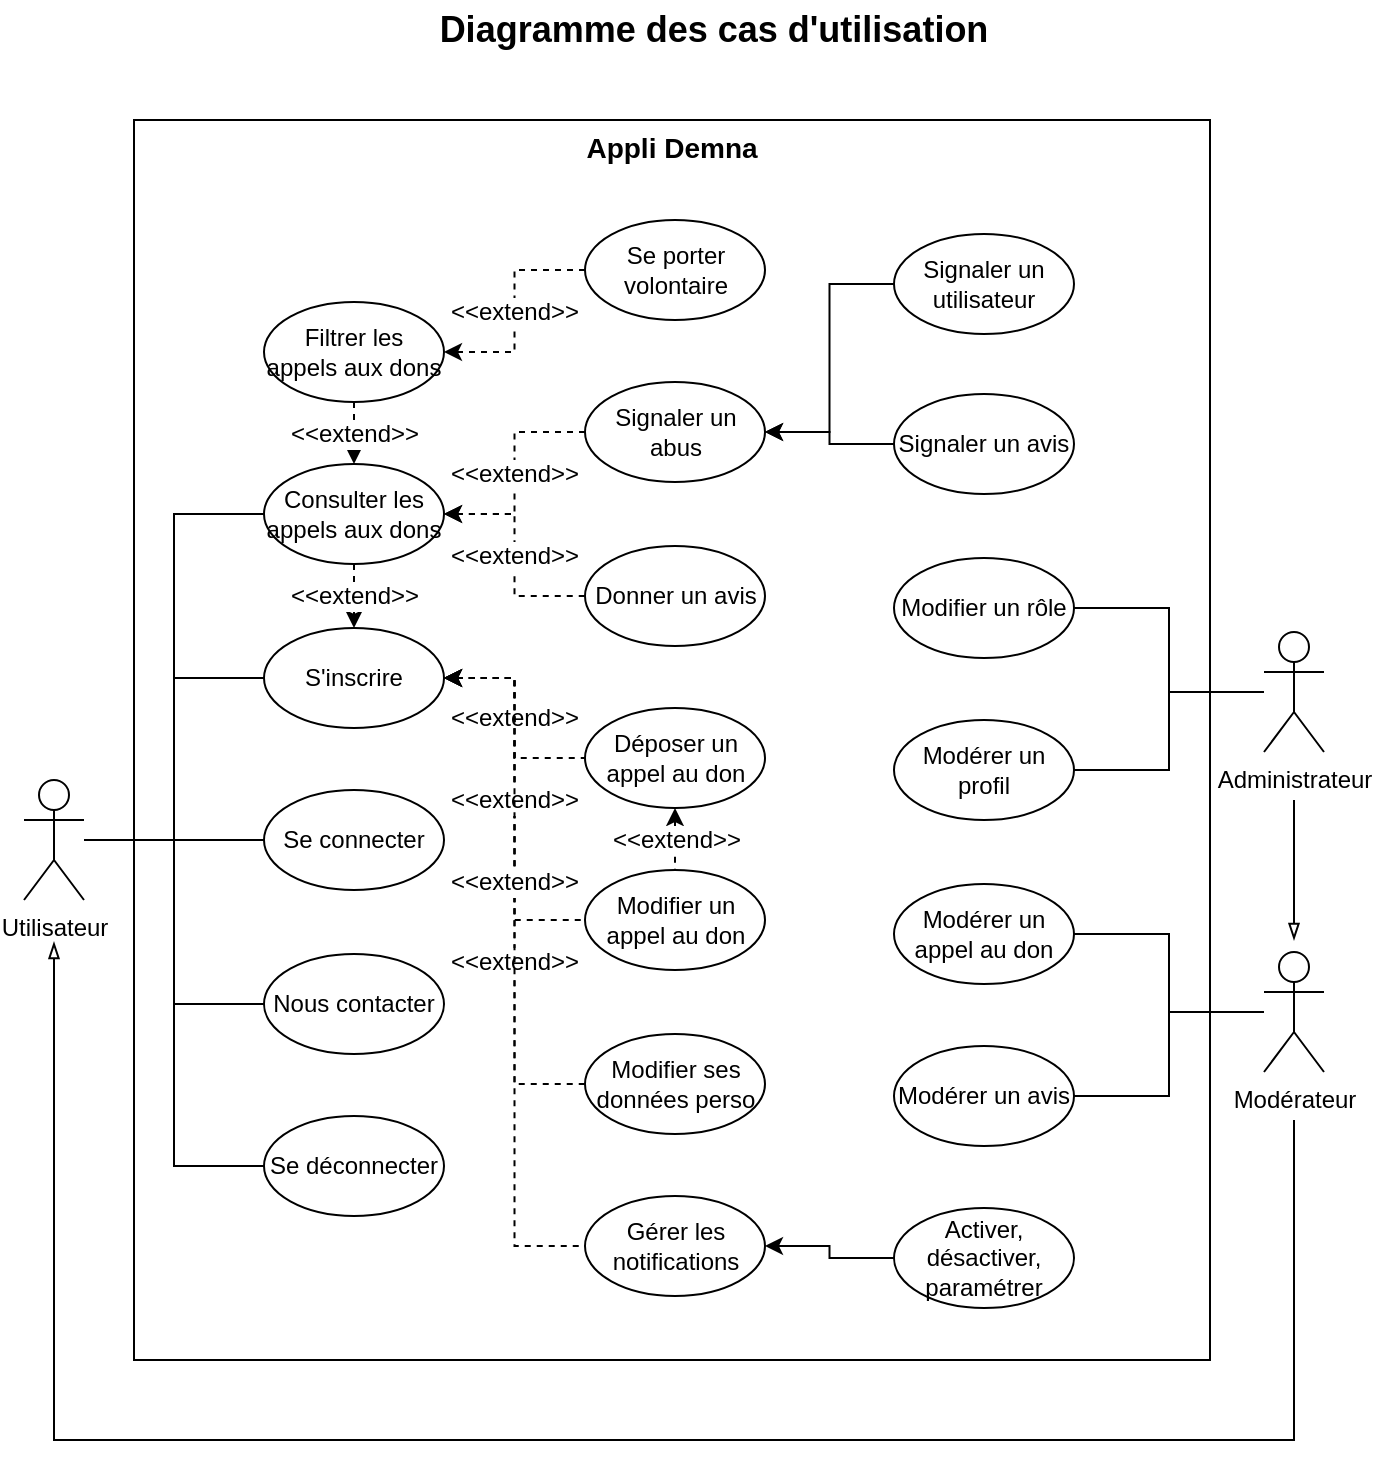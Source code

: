 <mxfile version="11.2.6" type="device" pages="12"><diagram name="Cas d'utilisations" id="mhKzejrZ0HQ3KSWtkB3G"><mxGraphModel dx="624" dy="512" grid="1" gridSize="10" guides="1" tooltips="1" connect="1" arrows="1" fold="1" page="1" pageScale="1" pageWidth="827" pageHeight="1169" math="0" shadow="0"><root><mxCell id="tEzntQ1EQRkwkzmo1Y7p-0"/><mxCell id="tEzntQ1EQRkwkzmo1Y7p-1" parent="tEzntQ1EQRkwkzmo1Y7p-0"/><mxCell id="ya51qzyShdy5SrkMADcM-4" value="" style="whiteSpace=wrap;html=1;fontSize=12;fontColor=#000000;" vertex="1" parent="tEzntQ1EQRkwkzmo1Y7p-1"><mxGeometry x="150" y="80" width="538" height="620" as="geometry"/></mxCell><mxCell id="tEzntQ1EQRkwkzmo1Y7p-2" style="edgeStyle=orthogonalEdgeStyle;rounded=0;orthogonalLoop=1;jettySize=auto;html=1;entryX=0;entryY=0.5;entryDx=0;entryDy=0;labelBackgroundColor=#ffffff;startArrow=none;startFill=0;fontSize=12;fontColor=#000000;endArrow=none;endFill=0;" edge="1" parent="tEzntQ1EQRkwkzmo1Y7p-1" source="tEzntQ1EQRkwkzmo1Y7p-7" target="tEzntQ1EQRkwkzmo1Y7p-15"><mxGeometry relative="1" as="geometry"/></mxCell><mxCell id="tEzntQ1EQRkwkzmo1Y7p-3" style="edgeStyle=orthogonalEdgeStyle;rounded=0;orthogonalLoop=1;jettySize=auto;html=1;entryX=0;entryY=0.5;entryDx=0;entryDy=0;labelBackgroundColor=#ffffff;startArrow=none;startFill=0;fontSize=12;fontColor=#000000;endArrow=none;endFill=0;" edge="1" parent="tEzntQ1EQRkwkzmo1Y7p-1" source="tEzntQ1EQRkwkzmo1Y7p-7" target="tEzntQ1EQRkwkzmo1Y7p-25"><mxGeometry relative="1" as="geometry"/></mxCell><mxCell id="tEzntQ1EQRkwkzmo1Y7p-4" style="edgeStyle=orthogonalEdgeStyle;rounded=0;orthogonalLoop=1;jettySize=auto;html=1;entryX=0;entryY=0.5;entryDx=0;entryDy=0;labelBackgroundColor=#ffffff;startArrow=none;startFill=0;fontSize=12;fontColor=#000000;endArrow=none;endFill=0;" edge="1" parent="tEzntQ1EQRkwkzmo1Y7p-1" source="tEzntQ1EQRkwkzmo1Y7p-7" target="tEzntQ1EQRkwkzmo1Y7p-17"><mxGeometry relative="1" as="geometry"/></mxCell><mxCell id="tEzntQ1EQRkwkzmo1Y7p-5" style="edgeStyle=orthogonalEdgeStyle;rounded=0;orthogonalLoop=1;jettySize=auto;html=1;entryX=0;entryY=0.5;entryDx=0;entryDy=0;labelBackgroundColor=#ffffff;startArrow=none;startFill=0;fontSize=12;fontColor=#000000;endArrow=none;endFill=0;" edge="1" parent="tEzntQ1EQRkwkzmo1Y7p-1" source="tEzntQ1EQRkwkzmo1Y7p-7" target="tEzntQ1EQRkwkzmo1Y7p-24"><mxGeometry relative="1" as="geometry"/></mxCell><mxCell id="tEzntQ1EQRkwkzmo1Y7p-6" style="edgeStyle=orthogonalEdgeStyle;rounded=0;orthogonalLoop=1;jettySize=auto;html=1;entryX=0;entryY=0.5;entryDx=0;entryDy=0;labelBackgroundColor=#ffffff;startArrow=none;startFill=0;fontSize=12;fontColor=#000000;endArrow=none;endFill=0;" edge="1" parent="tEzntQ1EQRkwkzmo1Y7p-1" source="tEzntQ1EQRkwkzmo1Y7p-7" target="tEzntQ1EQRkwkzmo1Y7p-35"><mxGeometry relative="1" as="geometry"/></mxCell><mxCell id="tEzntQ1EQRkwkzmo1Y7p-7" value="Utilisateur" style="shape=umlActor;verticalLabelPosition=bottom;labelBackgroundColor=#ffffff;verticalAlign=top;html=1;fontFamily=Helvetica;fontSize=12;fontColor=#000000;align=center;strokeColor=#000000;fillColor=#ffffff;" vertex="1" parent="tEzntQ1EQRkwkzmo1Y7p-1"><mxGeometry x="95" y="410" width="30" height="60" as="geometry"/></mxCell><mxCell id="tEzntQ1EQRkwkzmo1Y7p-8" style="edgeStyle=orthogonalEdgeStyle;rounded=0;orthogonalLoop=1;jettySize=auto;html=1;entryX=1;entryY=0.5;entryDx=0;entryDy=0;labelBackgroundColor=#ffffff;startArrow=none;startFill=0;fontSize=12;fontColor=#000000;endArrow=none;endFill=0;" edge="1" parent="tEzntQ1EQRkwkzmo1Y7p-1" source="tEzntQ1EQRkwkzmo1Y7p-10" target="tEzntQ1EQRkwkzmo1Y7p-42"><mxGeometry relative="1" as="geometry"/></mxCell><mxCell id="tEzntQ1EQRkwkzmo1Y7p-9" style="edgeStyle=orthogonalEdgeStyle;rounded=0;orthogonalLoop=1;jettySize=auto;html=1;entryX=1;entryY=0.5;entryDx=0;entryDy=0;labelBackgroundColor=#ffffff;startArrow=none;startFill=0;fontSize=12;fontColor=#000000;endArrow=none;endFill=0;" edge="1" parent="tEzntQ1EQRkwkzmo1Y7p-1" source="tEzntQ1EQRkwkzmo1Y7p-10" target="tEzntQ1EQRkwkzmo1Y7p-45"><mxGeometry relative="1" as="geometry"/></mxCell><mxCell id="ya51qzyShdy5SrkMADcM-7" style="edgeStyle=orthogonalEdgeStyle;rounded=0;orthogonalLoop=1;jettySize=auto;html=1;labelBackgroundColor=#ffffff;startArrow=none;startFill=0;endArrow=blockThin;endFill=0;fontSize=12;fontColor=#000000;" edge="1" parent="tEzntQ1EQRkwkzmo1Y7p-1"><mxGeometry relative="1" as="geometry"><mxPoint x="730" y="420" as="sourcePoint"/><mxPoint x="730" y="490" as="targetPoint"/></mxGeometry></mxCell><mxCell id="tEzntQ1EQRkwkzmo1Y7p-10" value="Administrateur" style="shape=umlActor;verticalLabelPosition=bottom;labelBackgroundColor=#ffffff;verticalAlign=top;html=1;fontFamily=Helvetica;fontSize=12;fontColor=#000000;align=center;strokeColor=#000000;fillColor=#ffffff;" vertex="1" parent="tEzntQ1EQRkwkzmo1Y7p-1"><mxGeometry x="715" y="336" width="30" height="60" as="geometry"/></mxCell><mxCell id="tEzntQ1EQRkwkzmo1Y7p-11" style="edgeStyle=orthogonalEdgeStyle;rounded=0;orthogonalLoop=1;jettySize=auto;html=1;entryX=1;entryY=0.5;entryDx=0;entryDy=0;labelBackgroundColor=#ffffff;startArrow=none;startFill=0;fontSize=12;fontColor=#000000;endArrow=none;endFill=0;" edge="1" parent="tEzntQ1EQRkwkzmo1Y7p-1" source="tEzntQ1EQRkwkzmo1Y7p-13" target="tEzntQ1EQRkwkzmo1Y7p-43"><mxGeometry relative="1" as="geometry"/></mxCell><mxCell id="tEzntQ1EQRkwkzmo1Y7p-12" style="edgeStyle=orthogonalEdgeStyle;rounded=0;orthogonalLoop=1;jettySize=auto;html=1;entryX=1;entryY=0.5;entryDx=0;entryDy=0;labelBackgroundColor=#ffffff;startArrow=none;startFill=0;fontSize=12;fontColor=#000000;endArrow=none;endFill=0;" edge="1" parent="tEzntQ1EQRkwkzmo1Y7p-1" source="tEzntQ1EQRkwkzmo1Y7p-13" target="tEzntQ1EQRkwkzmo1Y7p-44"><mxGeometry relative="1" as="geometry"/></mxCell><mxCell id="ya51qzyShdy5SrkMADcM-8" style="edgeStyle=orthogonalEdgeStyle;rounded=0;orthogonalLoop=1;jettySize=auto;html=1;labelBackgroundColor=#ffffff;startArrow=none;startFill=0;endArrow=blockThin;endFill=0;fontSize=12;fontColor=#000000;" edge="1" parent="tEzntQ1EQRkwkzmo1Y7p-1"><mxGeometry relative="1" as="geometry"><mxPoint x="110" y="491" as="targetPoint"/><mxPoint x="730" y="580" as="sourcePoint"/><Array as="points"><mxPoint x="730" y="740"/><mxPoint x="110" y="740"/></Array></mxGeometry></mxCell><mxCell id="tEzntQ1EQRkwkzmo1Y7p-13" value="Modérateur" style="shape=umlActor;verticalLabelPosition=bottom;labelBackgroundColor=#ffffff;verticalAlign=top;html=1;fontFamily=Helvetica;fontSize=12;fontColor=#000000;align=center;strokeColor=#000000;fillColor=#ffffff;" vertex="1" parent="tEzntQ1EQRkwkzmo1Y7p-1"><mxGeometry x="715" y="496" width="30" height="60" as="geometry"/></mxCell><mxCell id="tEzntQ1EQRkwkzmo1Y7p-19" value="&amp;lt;&amp;lt;extend&amp;gt;&amp;gt;" style="edgeStyle=orthogonalEdgeStyle;rounded=0;orthogonalLoop=1;jettySize=auto;html=1;entryX=0;entryY=0.5;entryDx=0;entryDy=0;labelBackgroundColor=#ffffff;startArrow=classic;startFill=1;fontSize=12;fontColor=#000000;exitX=1;exitY=0.5;exitDx=0;exitDy=0;endArrow=none;endFill=0;dashed=1;" edge="1" parent="tEzntQ1EQRkwkzmo1Y7p-1" source="tEzntQ1EQRkwkzmo1Y7p-17" target="tEzntQ1EQRkwkzmo1Y7p-27"><mxGeometry relative="1" as="geometry"/></mxCell><mxCell id="tEzntQ1EQRkwkzmo1Y7p-20" value="&amp;lt;&amp;lt;extend&amp;gt;&amp;gt;" style="edgeStyle=orthogonalEdgeStyle;rounded=0;orthogonalLoop=1;jettySize=auto;html=1;entryX=0;entryY=0.5;entryDx=0;entryDy=0;labelBackgroundColor=#ffffff;startArrow=classic;startFill=1;fontSize=12;fontColor=#000000;exitX=1;exitY=0.5;exitDx=0;exitDy=0;dashed=1;endArrow=none;endFill=0;" edge="1" parent="tEzntQ1EQRkwkzmo1Y7p-1" source="tEzntQ1EQRkwkzmo1Y7p-17" target="tEzntQ1EQRkwkzmo1Y7p-31"><mxGeometry relative="1" as="geometry"/></mxCell><mxCell id="tEzntQ1EQRkwkzmo1Y7p-21" value="&amp;lt;&amp;lt;extend&amp;gt;&amp;gt;" style="edgeStyle=orthogonalEdgeStyle;rounded=0;orthogonalLoop=1;jettySize=auto;html=1;entryX=0;entryY=0.5;entryDx=0;entryDy=0;labelBackgroundColor=#ffffff;startArrow=classic;startFill=1;fontSize=12;fontColor=#000000;exitX=1;exitY=0.5;exitDx=0;exitDy=0;endArrow=none;endFill=0;dashed=1;" edge="1" parent="tEzntQ1EQRkwkzmo1Y7p-1" source="tEzntQ1EQRkwkzmo1Y7p-17" target="tEzntQ1EQRkwkzmo1Y7p-28"><mxGeometry relative="1" as="geometry"/></mxCell><mxCell id="tEzntQ1EQRkwkzmo1Y7p-22" value="&amp;lt;&amp;lt;extend&amp;gt;&amp;gt;" style="edgeStyle=orthogonalEdgeStyle;rounded=0;orthogonalLoop=1;jettySize=auto;html=1;entryX=0;entryY=0.5;entryDx=0;entryDy=0;labelBackgroundColor=#ffffff;startArrow=classic;startFill=1;fontSize=12;fontColor=#000000;exitX=1;exitY=0.5;exitDx=0;exitDy=0;endArrow=none;endFill=0;dashed=1;" edge="1" parent="tEzntQ1EQRkwkzmo1Y7p-1" source="tEzntQ1EQRkwkzmo1Y7p-17" target="tEzntQ1EQRkwkzmo1Y7p-32"><mxGeometry relative="1" as="geometry"/></mxCell><mxCell id="tEzntQ1EQRkwkzmo1Y7p-23" value="&amp;lt;&amp;lt;extend&amp;gt;&amp;gt;" style="edgeStyle=orthogonalEdgeStyle;rounded=0;orthogonalLoop=1;jettySize=auto;html=1;entryX=0;entryY=0.5;entryDx=0;entryDy=0;labelBackgroundColor=#ffffff;startArrow=classic;startFill=1;fontSize=12;fontColor=#000000;exitX=1;exitY=0.5;exitDx=0;exitDy=0;dashed=1;endArrow=none;endFill=0;" edge="1" parent="tEzntQ1EQRkwkzmo1Y7p-1" source="tEzntQ1EQRkwkzmo1Y7p-15" target="tEzntQ1EQRkwkzmo1Y7p-34"><mxGeometry relative="1" as="geometry"/></mxCell><mxCell id="tEzntQ1EQRkwkzmo1Y7p-26" value="&amp;lt;&amp;lt;extend&amp;gt;&amp;gt;" style="edgeStyle=orthogonalEdgeStyle;rounded=0;orthogonalLoop=1;jettySize=auto;html=1;entryX=0.5;entryY=0;entryDx=0;entryDy=0;labelBackgroundColor=#ffffff;startArrow=classic;startFill=1;fontSize=12;fontColor=#000000;endArrow=none;endFill=0;dashed=1;" edge="1" parent="tEzntQ1EQRkwkzmo1Y7p-1" source="tEzntQ1EQRkwkzmo1Y7p-27" target="tEzntQ1EQRkwkzmo1Y7p-28"><mxGeometry relative="1" as="geometry"/></mxCell><mxCell id="tEzntQ1EQRkwkzmo1Y7p-27" value="Déposer un appel au don" style="ellipse;whiteSpace=wrap;html=1;fontFamily=Helvetica;fontSize=12;fontColor=#000000;align=center;strokeColor=#000000;fillColor=#ffffff;" vertex="1" parent="tEzntQ1EQRkwkzmo1Y7p-1"><mxGeometry x="375.5" y="374" width="90" height="50" as="geometry"/></mxCell><mxCell id="tEzntQ1EQRkwkzmo1Y7p-28" value="Modifier un appel au don" style="ellipse;whiteSpace=wrap;html=1;fontFamily=Helvetica;fontSize=12;fontColor=#000000;align=center;strokeColor=#000000;fillColor=#ffffff;" vertex="1" parent="tEzntQ1EQRkwkzmo1Y7p-1"><mxGeometry x="375.5" y="455" width="90" height="50" as="geometry"/></mxCell><mxCell id="tEzntQ1EQRkwkzmo1Y7p-29" value="&amp;lt;&amp;lt;extend&amp;gt;&amp;gt;" style="edgeStyle=orthogonalEdgeStyle;rounded=0;orthogonalLoop=1;jettySize=auto;html=1;entryX=1;entryY=0.5;entryDx=0;entryDy=0;labelBackgroundColor=#ffffff;startArrow=none;startFill=0;fontSize=12;fontColor=#000000;dashed=1;" edge="1" parent="tEzntQ1EQRkwkzmo1Y7p-1" source="tEzntQ1EQRkwkzmo1Y7p-30" target="tEzntQ1EQRkwkzmo1Y7p-39"><mxGeometry relative="1" as="geometry"/></mxCell><mxCell id="tEzntQ1EQRkwkzmo1Y7p-30" value="Se porter volontaire" style="ellipse;whiteSpace=wrap;html=1;fontFamily=Helvetica;fontSize=12;fontColor=#000000;align=center;strokeColor=#000000;fillColor=#ffffff;" vertex="1" parent="tEzntQ1EQRkwkzmo1Y7p-1"><mxGeometry x="375.5" y="130" width="90" height="50" as="geometry"/></mxCell><mxCell id="tEzntQ1EQRkwkzmo1Y7p-31" value="&lt;span style=&quot;white-space: normal&quot;&gt;Gérer les notifications&lt;/span&gt;" style="ellipse;whiteSpace=wrap;html=1;fontFamily=Helvetica;fontSize=12;fontColor=#000000;align=center;strokeColor=#000000;fillColor=#ffffff;" vertex="1" parent="tEzntQ1EQRkwkzmo1Y7p-1"><mxGeometry x="375.5" y="618" width="90" height="50" as="geometry"/></mxCell><mxCell id="p3QN1HdElaHYsRKuLgnR-5" style="edgeStyle=orthogonalEdgeStyle;rounded=0;orthogonalLoop=1;jettySize=auto;html=1;entryX=0;entryY=0.5;entryDx=0;entryDy=0;labelBackgroundColor=#ffffff;startArrow=classic;startFill=1;endArrow=none;endFill=0;fontSize=12;fontColor=#000000;exitX=1;exitY=0.5;exitDx=0;exitDy=0;" edge="1" parent="tEzntQ1EQRkwkzmo1Y7p-1" source="tEzntQ1EQRkwkzmo1Y7p-31" target="p3QN1HdElaHYsRKuLgnR-4"><mxGeometry relative="1" as="geometry"/></mxCell><mxCell id="tEzntQ1EQRkwkzmo1Y7p-32" value="Modifier ses données perso" style="ellipse;whiteSpace=wrap;html=1;fontFamily=Helvetica;fontSize=12;fontColor=#000000;align=center;strokeColor=#000000;fillColor=#ffffff;" vertex="1" parent="tEzntQ1EQRkwkzmo1Y7p-1"><mxGeometry x="375.5" y="537" width="90" height="50" as="geometry"/></mxCell><mxCell id="tEzntQ1EQRkwkzmo1Y7p-34" value="Donner un avis" style="ellipse;whiteSpace=wrap;html=1;fontFamily=Helvetica;fontSize=12;fontColor=#000000;align=center;strokeColor=#000000;fillColor=#ffffff;" vertex="1" parent="tEzntQ1EQRkwkzmo1Y7p-1"><mxGeometry x="375.5" y="293" width="90" height="50" as="geometry"/></mxCell><mxCell id="tEzntQ1EQRkwkzmo1Y7p-36" value="Diagramme des cas d'utilisation" style="text;align=center;fontStyle=1;verticalAlign=middle;spacingLeft=3;spacingRight=3;strokeColor=none;rotatable=0;points=[[0,0.5],[1,0.5]];portConstraint=eastwest;fontSize=18;fontColor=#000000;" vertex="1" parent="tEzntQ1EQRkwkzmo1Y7p-1"><mxGeometry x="400" y="20" width="80" height="26" as="geometry"/></mxCell><mxCell id="tEzntQ1EQRkwkzmo1Y7p-40" value="&amp;lt;&amp;lt;extend&amp;gt;&amp;gt;" style="edgeStyle=orthogonalEdgeStyle;rounded=0;orthogonalLoop=1;jettySize=auto;html=1;entryX=1;entryY=0.5;entryDx=0;entryDy=0;labelBackgroundColor=#ffffff;startArrow=none;startFill=0;fontSize=12;fontColor=#000000;dashed=1;" edge="1" parent="tEzntQ1EQRkwkzmo1Y7p-1" source="tEzntQ1EQRkwkzmo1Y7p-41" target="tEzntQ1EQRkwkzmo1Y7p-15"><mxGeometry relative="1" as="geometry"/></mxCell><mxCell id="p3QN1HdElaHYsRKuLgnR-2" style="edgeStyle=orthogonalEdgeStyle;rounded=0;orthogonalLoop=1;jettySize=auto;html=1;entryX=0;entryY=0.5;entryDx=0;entryDy=0;labelBackgroundColor=#ffffff;startArrow=classic;startFill=1;endArrow=none;endFill=0;fontSize=12;fontColor=#000000;" edge="1" parent="tEzntQ1EQRkwkzmo1Y7p-1" source="tEzntQ1EQRkwkzmo1Y7p-41" target="p3QN1HdElaHYsRKuLgnR-0"><mxGeometry relative="1" as="geometry"/></mxCell><mxCell id="p3QN1HdElaHYsRKuLgnR-3" style="edgeStyle=orthogonalEdgeStyle;rounded=0;orthogonalLoop=1;jettySize=auto;html=1;entryX=0;entryY=0.5;entryDx=0;entryDy=0;labelBackgroundColor=#ffffff;startArrow=classic;startFill=1;endArrow=none;endFill=0;fontSize=12;fontColor=#000000;" edge="1" parent="tEzntQ1EQRkwkzmo1Y7p-1" source="tEzntQ1EQRkwkzmo1Y7p-41" target="p3QN1HdElaHYsRKuLgnR-1"><mxGeometry relative="1" as="geometry"/></mxCell><mxCell id="tEzntQ1EQRkwkzmo1Y7p-41" value="Signaler un abus" style="ellipse;whiteSpace=wrap;html=1;fontFamily=Helvetica;fontSize=12;fontColor=#000000;align=center;strokeColor=#000000;fillColor=#ffffff;" vertex="1" parent="tEzntQ1EQRkwkzmo1Y7p-1"><mxGeometry x="375.5" y="211" width="90" height="50" as="geometry"/></mxCell><mxCell id="ya51qzyShdy5SrkMADcM-13" value="Appli Demna" style="text;align=center;fontStyle=1;verticalAlign=middle;spacingLeft=3;spacingRight=3;strokeColor=none;rotatable=0;points=[[0,0.5],[1,0.5]];portConstraint=eastwest;fontSize=14;fontColor=#000000;" vertex="1" parent="tEzntQ1EQRkwkzmo1Y7p-1"><mxGeometry x="379" y="80" width="80" height="26" as="geometry"/></mxCell><mxCell id="tEzntQ1EQRkwkzmo1Y7p-15" value="Consulter les appels aux dons" style="ellipse;whiteSpace=wrap;html=1;fontFamily=Helvetica;fontSize=12;fontColor=#000000;align=center;strokeColor=#000000;fillColor=#ffffff;" vertex="1" parent="tEzntQ1EQRkwkzmo1Y7p-1"><mxGeometry x="215" y="252" width="90" height="50" as="geometry"/></mxCell><mxCell id="tEzntQ1EQRkwkzmo1Y7p-17" value="S'inscrire" style="ellipse;whiteSpace=wrap;html=1;fontFamily=Helvetica;fontSize=12;fontColor=#000000;align=center;strokeColor=#000000;fillColor=#ffffff;" vertex="1" parent="tEzntQ1EQRkwkzmo1Y7p-1"><mxGeometry x="215" y="334" width="90" height="50" as="geometry"/></mxCell><mxCell id="tEzntQ1EQRkwkzmo1Y7p-24" value="Se connecter" style="ellipse;whiteSpace=wrap;html=1;fontFamily=Helvetica;fontSize=12;fontColor=#000000;align=center;strokeColor=#000000;fillColor=#ffffff;" vertex="1" parent="tEzntQ1EQRkwkzmo1Y7p-1"><mxGeometry x="215" y="415" width="90" height="50" as="geometry"/></mxCell><mxCell id="tEzntQ1EQRkwkzmo1Y7p-25" value="Nous contacter" style="ellipse;whiteSpace=wrap;html=1;fontFamily=Helvetica;fontSize=12;fontColor=#000000;align=center;strokeColor=#000000;fillColor=#ffffff;" vertex="1" parent="tEzntQ1EQRkwkzmo1Y7p-1"><mxGeometry x="215" y="497" width="90" height="50" as="geometry"/></mxCell><mxCell id="tEzntQ1EQRkwkzmo1Y7p-35" value="Se déconnecter" style="ellipse;whiteSpace=wrap;html=1;fontFamily=Helvetica;fontSize=12;fontColor=#000000;align=center;strokeColor=#000000;fillColor=#ffffff;" vertex="1" parent="tEzntQ1EQRkwkzmo1Y7p-1"><mxGeometry x="215" y="578" width="90" height="50" as="geometry"/></mxCell><mxCell id="tEzntQ1EQRkwkzmo1Y7p-39" value="Filtrer les appels aux dons" style="ellipse;whiteSpace=wrap;html=1;fontFamily=Helvetica;fontSize=12;fontColor=#000000;align=center;strokeColor=#000000;fillColor=#ffffff;" vertex="1" parent="tEzntQ1EQRkwkzmo1Y7p-1"><mxGeometry x="215" y="171" width="90" height="50" as="geometry"/></mxCell><mxCell id="ya51qzyShdy5SrkMADcM-2" value="&amp;lt;&amp;lt;extend&amp;gt;&amp;gt;" style="edgeStyle=orthogonalEdgeStyle;rounded=0;orthogonalLoop=1;jettySize=auto;html=1;entryX=0.5;entryY=0;entryDx=0;entryDy=0;labelBackgroundColor=#ffffff;startArrow=none;startFill=0;fontSize=12;fontColor=#000000;dashed=1;exitX=0.5;exitY=1;exitDx=0;exitDy=0;" edge="1" parent="tEzntQ1EQRkwkzmo1Y7p-1" source="tEzntQ1EQRkwkzmo1Y7p-15" target="tEzntQ1EQRkwkzmo1Y7p-17"><mxGeometry relative="1" as="geometry"><mxPoint x="485" y="388" as="sourcePoint"/><mxPoint x="485" y="433" as="targetPoint"/></mxGeometry></mxCell><mxCell id="tEzntQ1EQRkwkzmo1Y7p-37" value="&amp;lt;&amp;lt;extend&amp;gt;&amp;gt;" style="edgeStyle=orthogonalEdgeStyle;rounded=0;orthogonalLoop=1;jettySize=auto;html=1;entryX=0.5;entryY=0;entryDx=0;entryDy=0;labelBackgroundColor=#ffffff;startArrow=none;startFill=0;fontSize=12;fontColor=#000000;dashed=1;" edge="1" parent="tEzntQ1EQRkwkzmo1Y7p-1" source="tEzntQ1EQRkwkzmo1Y7p-39" target="tEzntQ1EQRkwkzmo1Y7p-15"><mxGeometry relative="1" as="geometry"/></mxCell><mxCell id="ya51qzyShdy5SrkMADcM-15" value="" style="group" vertex="1" connectable="0" parent="tEzntQ1EQRkwkzmo1Y7p-1"><mxGeometry x="530" y="299" width="90" height="294" as="geometry"/></mxCell><mxCell id="ya51qzyShdy5SrkMADcM-14" value="" style="group" vertex="1" connectable="0" parent="ya51qzyShdy5SrkMADcM-15"><mxGeometry width="90" height="294" as="geometry"/></mxCell><mxCell id="tEzntQ1EQRkwkzmo1Y7p-42" value="Modérer un profil" style="ellipse;whiteSpace=wrap;html=1;fontFamily=Helvetica;fontSize=12;fontColor=#000000;align=center;strokeColor=#000000;fillColor=#ffffff;" vertex="1" parent="ya51qzyShdy5SrkMADcM-14"><mxGeometry y="81" width="90" height="50" as="geometry"/></mxCell><mxCell id="tEzntQ1EQRkwkzmo1Y7p-43" value="Modérer un appel au don" style="ellipse;whiteSpace=wrap;html=1;fontFamily=Helvetica;fontSize=12;fontColor=#000000;align=center;strokeColor=#000000;fillColor=#ffffff;" vertex="1" parent="ya51qzyShdy5SrkMADcM-14"><mxGeometry y="163" width="90" height="50" as="geometry"/></mxCell><mxCell id="tEzntQ1EQRkwkzmo1Y7p-44" value="Modérer un avis" style="ellipse;whiteSpace=wrap;html=1;fontFamily=Helvetica;fontSize=12;fontColor=#000000;align=center;strokeColor=#000000;fillColor=#ffffff;" vertex="1" parent="ya51qzyShdy5SrkMADcM-14"><mxGeometry y="244" width="90" height="50" as="geometry"/></mxCell><mxCell id="tEzntQ1EQRkwkzmo1Y7p-45" value="Modifier un rôle" style="ellipse;whiteSpace=wrap;html=1;fontFamily=Helvetica;fontSize=12;fontColor=#000000;align=center;strokeColor=#000000;fillColor=#ffffff;" vertex="1" parent="ya51qzyShdy5SrkMADcM-14"><mxGeometry width="90" height="50" as="geometry"/></mxCell><mxCell id="p3QN1HdElaHYsRKuLgnR-0" value="Signaler un utilisateur" style="ellipse;whiteSpace=wrap;html=1;fontFamily=Helvetica;fontSize=12;fontColor=#000000;align=center;strokeColor=#000000;fillColor=#ffffff;" vertex="1" parent="tEzntQ1EQRkwkzmo1Y7p-1"><mxGeometry x="530" y="137" width="90" height="50" as="geometry"/></mxCell><mxCell id="p3QN1HdElaHYsRKuLgnR-1" value="Signaler un avis" style="ellipse;whiteSpace=wrap;html=1;fontFamily=Helvetica;fontSize=12;fontColor=#000000;align=center;strokeColor=#000000;fillColor=#ffffff;" vertex="1" parent="tEzntQ1EQRkwkzmo1Y7p-1"><mxGeometry x="530" y="217" width="90" height="50" as="geometry"/></mxCell><mxCell id="p3QN1HdElaHYsRKuLgnR-4" value="Activer, désactiver, paramétrer" style="ellipse;whiteSpace=wrap;html=1;fontFamily=Helvetica;fontSize=12;fontColor=#000000;align=center;strokeColor=#000000;fillColor=#ffffff;" vertex="1" parent="tEzntQ1EQRkwkzmo1Y7p-1"><mxGeometry x="530" y="624" width="90" height="50" as="geometry"/></mxCell></root></mxGraphModel></diagram><diagram id="uAogTY4F0Q5bxo2CtfO8" name="Déposer appel au don"><mxGraphModel dx="624" dy="512" grid="1" gridSize="10" guides="1" tooltips="1" connect="1" arrows="1" fold="1" page="1" pageScale="1" pageWidth="827" pageHeight="1169" math="0" shadow="0"><root><mxCell id="Dc9ePlNyjzIg7m1ODdwd-0"/><mxCell id="Dc9ePlNyjzIg7m1ODdwd-1" parent="Dc9ePlNyjzIg7m1ODdwd-0"/><mxCell id="Dc9ePlNyjzIg7m1ODdwd-2" value="Pool" style="swimlane;html=1;childLayout=stackLayout;resizeParent=1;resizeParentMax=0;startSize=20;fontSize=12;fontColor=#000000;whiteSpace=wrap;" vertex="1" parent="Dc9ePlNyjzIg7m1ODdwd-1"><mxGeometry x="120" y="150" width="530" height="450" as="geometry"/></mxCell><mxCell id="Dc9ePlNyjzIg7m1ODdwd-3" value="Utilisateur (connecté)" style="swimlane;html=1;startSize=20;" vertex="1" parent="Dc9ePlNyjzIg7m1ODdwd-2"><mxGeometry y="20" width="220" height="430" as="geometry"/></mxCell><mxCell id="Dc9ePlNyjzIg7m1ODdwd-4" value="Cliquer sur le contrôle d'accès au formulaire d'appel au don" style="rounded=1;whiteSpace=wrap;html=1;arcSize=40;fontColor=#000000;fillColor=#ffffc0;strokeColor=#ff0000;" vertex="1" parent="Dc9ePlNyjzIg7m1ODdwd-3"><mxGeometry x="40" y="90" width="140" height="60" as="geometry"/></mxCell><mxCell id="Dc9ePlNyjzIg7m1ODdwd-5" value="" style="ellipse;html=1;shape=startState;fillColor=#000000;strokeColor=#ff0000;fontSize=12;fontColor=#000000;" vertex="1" parent="Dc9ePlNyjzIg7m1ODdwd-3"><mxGeometry x="95" y="30" width="30" height="30" as="geometry"/></mxCell><mxCell id="Dc9ePlNyjzIg7m1ODdwd-6" value="" style="edgeStyle=orthogonalEdgeStyle;html=1;verticalAlign=bottom;endArrow=open;endSize=8;strokeColor=#ff0000;labelBackgroundColor=#ffffff;fontSize=12;fontColor=#000000;entryX=0.5;entryY=0;entryDx=0;entryDy=0;" edge="1" parent="Dc9ePlNyjzIg7m1ODdwd-3" source="Dc9ePlNyjzIg7m1ODdwd-5" target="Dc9ePlNyjzIg7m1ODdwd-4"><mxGeometry relative="1" as="geometry"><mxPoint x="110" y="90" as="targetPoint"/></mxGeometry></mxCell><mxCell id="LeV1TlExmdNfF5767_1S-10" value="Remplir le formulaire d'appel au don et le soumettre" style="rounded=1;whiteSpace=wrap;html=1;arcSize=40;fontColor=#000000;fillColor=#ffffc0;strokeColor=#ff0000;" vertex="1" parent="Dc9ePlNyjzIg7m1ODdwd-3"><mxGeometry x="50" y="200" width="120" height="60" as="geometry"/></mxCell><mxCell id="LeV1TlExmdNfF5767_1S-4" value="" style="ellipse;html=1;shape=endState;fillColor=#000000;strokeColor=#ff0000;fontSize=12;fontColor=#000000;" vertex="1" parent="Dc9ePlNyjzIg7m1ODdwd-3"><mxGeometry x="95" y="379" width="30" height="30" as="geometry"/></mxCell><mxCell id="Dc9ePlNyjzIg7m1ODdwd-7" value="" style="edgeStyle=orthogonalEdgeStyle;html=1;verticalAlign=bottom;endArrow=open;endSize=8;strokeColor=#ff0000;labelBackgroundColor=#ffffff;fontSize=12;fontColor=#000000;entryX=0;entryY=0.5;entryDx=0;entryDy=0;" edge="1" parent="Dc9ePlNyjzIg7m1ODdwd-2" source="Dc9ePlNyjzIg7m1ODdwd-4" target="Dc9ePlNyjzIg7m1ODdwd-12"><mxGeometry relative="1" as="geometry"><mxPoint x="100" y="260" as="targetPoint"/></mxGeometry></mxCell><mxCell id="LeV1TlExmdNfF5767_1S-11" value="" style="edgeStyle=orthogonalEdgeStyle;html=1;verticalAlign=bottom;endArrow=open;endSize=8;strokeColor=#ff0000;labelBackgroundColor=#ffffff;fontSize=12;fontColor=#000000;entryX=0;entryY=0.5;entryDx=0;entryDy=0;" edge="1" source="LeV1TlExmdNfF5767_1S-10" parent="Dc9ePlNyjzIg7m1ODdwd-2" target="Dc9ePlNyjzIg7m1ODdwd-9"><mxGeometry relative="1" as="geometry"><mxPoint x="100" y="320" as="targetPoint"/></mxGeometry></mxCell><mxCell id="Dc9ePlNyjzIg7m1ODdwd-8" value="Système" style="swimlane;html=1;startSize=20;" vertex="1" parent="Dc9ePlNyjzIg7m1ODdwd-2"><mxGeometry x="220" y="20" width="310" height="430" as="geometry"><mxRectangle x="120" y="20" width="70" height="460" as="alternateBounds"/></mxGeometry></mxCell><mxCell id="Dc9ePlNyjzIg7m1ODdwd-9" value="Validé" style="rhombus;whiteSpace=wrap;html=1;fillColor=#ffffc0;strokeColor=#ff0000;fontSize=12;fontColor=#000000;" vertex="1" parent="Dc9ePlNyjzIg7m1ODdwd-8"><mxGeometry x="75" y="210" width="80" height="40" as="geometry"/></mxCell><mxCell id="Dc9ePlNyjzIg7m1ODdwd-10" value="non" style="edgeStyle=orthogonalEdgeStyle;html=1;align=left;verticalAlign=bottom;endArrow=open;endSize=8;strokeColor=#ff0000;labelBackgroundColor=#ffffff;fontSize=12;fontColor=#000000;entryX=0;entryY=0.5;entryDx=0;entryDy=0;" edge="1" parent="Dc9ePlNyjzIg7m1ODdwd-8" source="Dc9ePlNyjzIg7m1ODdwd-9" target="LeV1TlExmdNfF5767_1S-5"><mxGeometry x="-1" relative="1" as="geometry"><mxPoint x="245" y="230" as="targetPoint"/></mxGeometry></mxCell><mxCell id="Dc9ePlNyjzIg7m1ODdwd-11" value="oui" style="edgeStyle=orthogonalEdgeStyle;html=1;align=left;verticalAlign=top;endArrow=open;endSize=8;strokeColor=#ff0000;labelBackgroundColor=#ffffff;fontSize=12;fontColor=#000000;entryX=0.5;entryY=0;entryDx=0;entryDy=0;" edge="1" parent="Dc9ePlNyjzIg7m1ODdwd-8" source="Dc9ePlNyjzIg7m1ODdwd-9" target="LeV1TlExmdNfF5767_1S-13"><mxGeometry x="-1" relative="1" as="geometry"><mxPoint x="105" y="290" as="targetPoint"/></mxGeometry></mxCell><mxCell id="Dc9ePlNyjzIg7m1ODdwd-12" value="Formulaire d'appel au don prérempli avec les données de session" style="html=1;fontSize=12;fontColor=#000000;whiteSpace=wrap;" vertex="1" parent="Dc9ePlNyjzIg7m1ODdwd-8"><mxGeometry x="50" y="95" width="130" height="50" as="geometry"/></mxCell><mxCell id="LeV1TlExmdNfF5767_1S-5" value="Reprendre" style="rhombus;whiteSpace=wrap;html=1;fillColor=#ffffc0;strokeColor=#ff0000;fontSize=12;fontColor=#000000;" vertex="1" parent="Dc9ePlNyjzIg7m1ODdwd-8"><mxGeometry x="210" y="210" width="80" height="40" as="geometry"/></mxCell><mxCell id="LeV1TlExmdNfF5767_1S-7" value="oui" style="edgeStyle=orthogonalEdgeStyle;html=1;align=left;verticalAlign=top;endArrow=open;endSize=8;strokeColor=#ff0000;labelBackgroundColor=#ffffff;fontSize=12;fontColor=#000000;entryX=1;entryY=0.5;entryDx=0;entryDy=0;exitX=0.5;exitY=0;exitDx=0;exitDy=0;" edge="1" source="LeV1TlExmdNfF5767_1S-5" parent="Dc9ePlNyjzIg7m1ODdwd-8" target="Dc9ePlNyjzIg7m1ODdwd-12"><mxGeometry x="-0.721" relative="1" as="geometry"><mxPoint x="240" y="260" as="targetPoint"/><mxPoint as="offset"/></mxGeometry></mxCell><mxCell id="LeV1TlExmdNfF5767_1S-13" value="Liste des appels aux dons mise à jour" style="html=1;fontSize=12;fontColor=#000000;whiteSpace=wrap;" vertex="1" parent="Dc9ePlNyjzIg7m1ODdwd-8"><mxGeometry x="50" y="290" width="130" height="50" as="geometry"/></mxCell><mxCell id="LeV1TlExmdNfF5767_1S-6" value="non" style="edgeStyle=orthogonalEdgeStyle;html=1;align=left;verticalAlign=bottom;endArrow=open;endSize=8;strokeColor=#ff0000;labelBackgroundColor=#ffffff;fontSize=12;fontColor=#000000;entryX=1;entryY=0.5;entryDx=0;entryDy=0;exitX=0.5;exitY=1;exitDx=0;exitDy=0;" edge="1" source="LeV1TlExmdNfF5767_1S-5" parent="Dc9ePlNyjzIg7m1ODdwd-2" target="LeV1TlExmdNfF5767_1S-4"><mxGeometry x="-0.884" relative="1" as="geometry"><mxPoint x="580" y="200" as="targetPoint"/><mxPoint as="offset"/></mxGeometry></mxCell><mxCell id="LeV1TlExmdNfF5767_1S-14" style="edgeStyle=orthogonalEdgeStyle;rounded=0;orthogonalLoop=1;jettySize=auto;html=1;entryX=0.5;entryY=0;entryDx=0;entryDy=0;labelBackgroundColor=#ffffff;startArrow=none;startFill=0;fontSize=12;fontColor=#000000;" edge="1" parent="Dc9ePlNyjzIg7m1ODdwd-2" source="LeV1TlExmdNfF5767_1S-13" target="LeV1TlExmdNfF5767_1S-4"><mxGeometry relative="1" as="geometry"/></mxCell><mxCell id="pICieDzFpbRQAlHkqdRZ-1" style="edgeStyle=orthogonalEdgeStyle;rounded=0;orthogonalLoop=1;jettySize=auto;html=1;entryX=0.5;entryY=0;entryDx=0;entryDy=0;labelBackgroundColor=#ffffff;startArrow=none;startFill=0;fontSize=12;fontColor=#000000;" edge="1" parent="Dc9ePlNyjzIg7m1ODdwd-2" source="Dc9ePlNyjzIg7m1ODdwd-12" target="LeV1TlExmdNfF5767_1S-10"><mxGeometry relative="1" as="geometry"><Array as="points"><mxPoint x="335" y="190"/><mxPoint x="110" y="190"/></Array></mxGeometry></mxCell><mxCell id="LeV1TlExmdNfF5767_1S-9" value="Déposer un appel au don" style="text;align=center;fontStyle=1;verticalAlign=middle;spacingLeft=3;spacingRight=3;strokeColor=none;rotatable=0;points=[[0,0.5],[1,0.5]];portConstraint=eastwest;fontSize=18;fontColor=#000000;" vertex="1" parent="Dc9ePlNyjzIg7m1ODdwd-1"><mxGeometry x="370" y="70" width="80" height="26" as="geometry"/></mxCell></root></mxGraphModel></diagram><diagram name="Consulter les appels au don" id="P0lrINiCCGDOA02Vjuw0"><mxGraphModel dx="624" dy="512" grid="1" gridSize="10" guides="1" tooltips="1" connect="1" arrows="1" fold="1" page="1" pageScale="1" pageWidth="827" pageHeight="1169" math="0" shadow="0"><root><mxCell id="GVZaKfd36Tq3ciWpd5Rw-0"/><mxCell id="GVZaKfd36Tq3ciWpd5Rw-1" parent="GVZaKfd36Tq3ciWpd5Rw-0"/><mxCell id="GVZaKfd36Tq3ciWpd5Rw-2" value="Pool" style="swimlane;html=1;childLayout=stackLayout;resizeParent=1;resizeParentMax=0;startSize=20;fontSize=12;fontColor=#000000;whiteSpace=wrap;" vertex="1" parent="GVZaKfd36Tq3ciWpd5Rw-1"><mxGeometry x="120" y="150" width="470" height="410" as="geometry"/></mxCell><mxCell id="GVZaKfd36Tq3ciWpd5Rw-3" value="Utilisateur (connecté)" style="swimlane;html=1;startSize=20;" vertex="1" parent="GVZaKfd36Tq3ciWpd5Rw-2"><mxGeometry y="20" width="220" height="390" as="geometry"/></mxCell><mxCell id="GVZaKfd36Tq3ciWpd5Rw-4" value="Cliquer sur le contrôle d'accès à la liste d'appels aux dons" style="rounded=1;whiteSpace=wrap;html=1;arcSize=40;fontColor=#000000;fillColor=#ffffc0;strokeColor=#ff0000;" vertex="1" parent="GVZaKfd36Tq3ciWpd5Rw-3"><mxGeometry x="40" y="90" width="140" height="60" as="geometry"/></mxCell><mxCell id="GVZaKfd36Tq3ciWpd5Rw-5" value="" style="ellipse;html=1;shape=startState;fillColor=#000000;strokeColor=#ff0000;fontSize=12;fontColor=#000000;" vertex="1" parent="GVZaKfd36Tq3ciWpd5Rw-3"><mxGeometry x="95" y="30" width="30" height="30" as="geometry"/></mxCell><mxCell id="GVZaKfd36Tq3ciWpd5Rw-6" value="" style="edgeStyle=orthogonalEdgeStyle;html=1;verticalAlign=bottom;endArrow=open;endSize=8;strokeColor=#ff0000;labelBackgroundColor=#ffffff;fontSize=12;fontColor=#000000;entryX=0.5;entryY=0;entryDx=0;entryDy=0;" edge="1" parent="GVZaKfd36Tq3ciWpd5Rw-3" source="GVZaKfd36Tq3ciWpd5Rw-5" target="GVZaKfd36Tq3ciWpd5Rw-4"><mxGeometry relative="1" as="geometry"><mxPoint x="110" y="90" as="targetPoint"/></mxGeometry></mxCell><mxCell id="GVZaKfd36Tq3ciWpd5Rw-8" value="" style="ellipse;html=1;shape=endState;fillColor=#000000;strokeColor=#ff0000;fontSize=12;fontColor=#000000;" vertex="1" parent="GVZaKfd36Tq3ciWpd5Rw-3"><mxGeometry x="95" y="340" width="30" height="30" as="geometry"/></mxCell><mxCell id="GVZaKfd36Tq3ciWpd5Rw-9" value="" style="edgeStyle=orthogonalEdgeStyle;html=1;verticalAlign=bottom;endArrow=open;endSize=8;strokeColor=#ff0000;labelBackgroundColor=#ffffff;fontSize=12;fontColor=#000000;entryX=0;entryY=0.5;entryDx=0;entryDy=0;" edge="1" parent="GVZaKfd36Tq3ciWpd5Rw-2" source="GVZaKfd36Tq3ciWpd5Rw-4" target="GVZaKfd36Tq3ciWpd5Rw-15"><mxGeometry relative="1" as="geometry"><mxPoint x="100" y="260" as="targetPoint"/></mxGeometry></mxCell><mxCell id="GVZaKfd36Tq3ciWpd5Rw-11" value="Système" style="swimlane;html=1;startSize=20;" vertex="1" parent="GVZaKfd36Tq3ciWpd5Rw-2"><mxGeometry x="220" y="20" width="250" height="390" as="geometry"><mxRectangle x="120" y="20" width="70" height="460" as="alternateBounds"/></mxGeometry></mxCell><mxCell id="GVZaKfd36Tq3ciWpd5Rw-15" value="Liste d'appels aux dons préfiltrée sur les données de session" style="html=1;fontSize=12;fontColor=#000000;whiteSpace=wrap;" vertex="1" parent="GVZaKfd36Tq3ciWpd5Rw-11"><mxGeometry x="50" y="95" width="130" height="50" as="geometry"/></mxCell><mxCell id="Cx-AOGh2QXF9vgfo6OwG-0" value="Y compris:&lt;br style=&quot;font-size: 12px&quot;&gt;- contrôle d'accès à l'instance qui gère la modification des filtres de session pour le groupe sanguin, ... appliqués à la liste d'appels aux dons&lt;br&gt;- contrôle d'accès à l'instance qui permet de se porter volontaire pour un don&lt;br&gt;- contrôle d'accès à l'instance qui permet d'afficher les avis, d'en déposer un&lt;br&gt;- contrôle d'accès à l'instance qui permet de signaler un abus&lt;br&gt;- ..." style="shape=note;whiteSpace=wrap;html=1;size=14;verticalAlign=top;align=left;spacingTop=-6;fontSize=12;fontColor=#000000;" vertex="1" parent="GVZaKfd36Tq3ciWpd5Rw-11"><mxGeometry x="10" y="190" width="230" height="170" as="geometry"/></mxCell><mxCell id="GVZaKfd36Tq3ciWpd5Rw-21" style="edgeStyle=orthogonalEdgeStyle;rounded=0;orthogonalLoop=1;jettySize=auto;html=1;entryX=0.5;entryY=0;entryDx=0;entryDy=0;labelBackgroundColor=#ffffff;startArrow=none;startFill=0;fontSize=12;fontColor=#000000;" edge="1" parent="GVZaKfd36Tq3ciWpd5Rw-2" source="GVZaKfd36Tq3ciWpd5Rw-15" target="GVZaKfd36Tq3ciWpd5Rw-8"><mxGeometry relative="1" as="geometry"><mxPoint x="110" y="330" as="targetPoint"/><Array as="points"><mxPoint x="335" y="190"/><mxPoint x="110" y="190"/></Array></mxGeometry></mxCell><mxCell id="GVZaKfd36Tq3ciWpd5Rw-22" value="Consulter les appels au don" style="text;align=center;fontStyle=1;verticalAlign=middle;spacingLeft=3;spacingRight=3;strokeColor=none;rotatable=0;points=[[0,0.5],[1,0.5]];portConstraint=eastwest;fontSize=18;fontColor=#000000;" vertex="1" parent="GVZaKfd36Tq3ciWpd5Rw-1"><mxGeometry x="370" y="70" width="80" height="26" as="geometry"/></mxCell></root></mxGraphModel></diagram><diagram id="Y1XvRqfOb98dYGb4UGCR" name="Modifier appel au don"><mxGraphModel dx="624" dy="512" grid="1" gridSize="10" guides="1" tooltips="1" connect="1" arrows="1" fold="1" page="1" pageScale="1" pageWidth="827" pageHeight="1169" math="0" shadow="0"><root><mxCell id="LYy2pto5czuT2IxMPZ9k-0"/><mxCell id="LYy2pto5czuT2IxMPZ9k-1" parent="LYy2pto5czuT2IxMPZ9k-0"/><mxCell id="inT8gQS5y1BOyuY8grjV-0" value="Pool" style="swimlane;html=1;childLayout=stackLayout;resizeParent=1;resizeParentMax=0;startSize=20;fontSize=12;fontColor=#000000;whiteSpace=wrap;" vertex="1" parent="LYy2pto5czuT2IxMPZ9k-1"><mxGeometry x="120" y="150" width="530" height="450" as="geometry"/></mxCell><mxCell id="inT8gQS5y1BOyuY8grjV-1" value="Utilisateur (connecté)" style="swimlane;html=1;startSize=20;" vertex="1" parent="inT8gQS5y1BOyuY8grjV-0"><mxGeometry y="20" width="220" height="430" as="geometry"/></mxCell><mxCell id="inT8gQS5y1BOyuY8grjV-2" value="Cliquer sur le contrôle d'accès au formulaire d'appel au don à partir de l'instance d'appel au don à modifier" style="rounded=1;whiteSpace=wrap;html=1;arcSize=40;fontColor=#000000;fillColor=#ffffc0;strokeColor=#ff0000;" vertex="1" parent="inT8gQS5y1BOyuY8grjV-1"><mxGeometry x="30" y="90" width="160" height="60" as="geometry"/></mxCell><mxCell id="inT8gQS5y1BOyuY8grjV-3" value="" style="ellipse;html=1;shape=startState;fillColor=#000000;strokeColor=#ff0000;fontSize=12;fontColor=#000000;" vertex="1" parent="inT8gQS5y1BOyuY8grjV-1"><mxGeometry x="95" y="30" width="30" height="30" as="geometry"/></mxCell><mxCell id="inT8gQS5y1BOyuY8grjV-4" value="" style="edgeStyle=orthogonalEdgeStyle;html=1;verticalAlign=bottom;endArrow=open;endSize=8;strokeColor=#ff0000;labelBackgroundColor=#ffffff;fontSize=12;fontColor=#000000;entryX=0.5;entryY=0;entryDx=0;entryDy=0;" edge="1" parent="inT8gQS5y1BOyuY8grjV-1" source="inT8gQS5y1BOyuY8grjV-3" target="inT8gQS5y1BOyuY8grjV-2"><mxGeometry relative="1" as="geometry"><mxPoint x="110" y="90" as="targetPoint"/></mxGeometry></mxCell><mxCell id="inT8gQS5y1BOyuY8grjV-5" value="Modifier le formulaire d'appel au don et le soumettre" style="rounded=1;whiteSpace=wrap;html=1;arcSize=40;fontColor=#000000;fillColor=#ffffc0;strokeColor=#ff0000;" vertex="1" parent="inT8gQS5y1BOyuY8grjV-1"><mxGeometry x="50" y="200" width="120" height="60" as="geometry"/></mxCell><mxCell id="inT8gQS5y1BOyuY8grjV-6" value="" style="ellipse;html=1;shape=endState;fillColor=#000000;strokeColor=#ff0000;fontSize=12;fontColor=#000000;" vertex="1" parent="inT8gQS5y1BOyuY8grjV-1"><mxGeometry x="95" y="379" width="30" height="30" as="geometry"/></mxCell><mxCell id="inT8gQS5y1BOyuY8grjV-7" value="" style="edgeStyle=orthogonalEdgeStyle;html=1;verticalAlign=bottom;endArrow=open;endSize=8;strokeColor=#ff0000;labelBackgroundColor=#ffffff;fontSize=12;fontColor=#000000;entryX=0;entryY=0.5;entryDx=0;entryDy=0;" edge="1" parent="inT8gQS5y1BOyuY8grjV-0" source="inT8gQS5y1BOyuY8grjV-2" target="inT8gQS5y1BOyuY8grjV-13"><mxGeometry relative="1" as="geometry"><mxPoint x="100" y="260" as="targetPoint"/></mxGeometry></mxCell><mxCell id="inT8gQS5y1BOyuY8grjV-8" value="" style="edgeStyle=orthogonalEdgeStyle;html=1;verticalAlign=bottom;endArrow=open;endSize=8;strokeColor=#ff0000;labelBackgroundColor=#ffffff;fontSize=12;fontColor=#000000;entryX=0;entryY=0.5;entryDx=0;entryDy=0;" edge="1" parent="inT8gQS5y1BOyuY8grjV-0" source="inT8gQS5y1BOyuY8grjV-5" target="inT8gQS5y1BOyuY8grjV-10"><mxGeometry relative="1" as="geometry"><mxPoint x="100" y="320" as="targetPoint"/></mxGeometry></mxCell><mxCell id="inT8gQS5y1BOyuY8grjV-9" value="Système" style="swimlane;html=1;startSize=20;" vertex="1" parent="inT8gQS5y1BOyuY8grjV-0"><mxGeometry x="220" y="20" width="310" height="430" as="geometry"><mxRectangle x="120" y="20" width="70" height="460" as="alternateBounds"/></mxGeometry></mxCell><mxCell id="inT8gQS5y1BOyuY8grjV-10" value="Validé" style="rhombus;whiteSpace=wrap;html=1;fillColor=#ffffc0;strokeColor=#ff0000;fontSize=12;fontColor=#000000;" vertex="1" parent="inT8gQS5y1BOyuY8grjV-9"><mxGeometry x="75" y="210" width="80" height="40" as="geometry"/></mxCell><mxCell id="inT8gQS5y1BOyuY8grjV-11" value="non" style="edgeStyle=orthogonalEdgeStyle;html=1;align=left;verticalAlign=bottom;endArrow=open;endSize=8;strokeColor=#ff0000;labelBackgroundColor=#ffffff;fontSize=12;fontColor=#000000;entryX=0;entryY=0.5;entryDx=0;entryDy=0;" edge="1" parent="inT8gQS5y1BOyuY8grjV-9" source="inT8gQS5y1BOyuY8grjV-10" target="inT8gQS5y1BOyuY8grjV-14"><mxGeometry x="-1" relative="1" as="geometry"><mxPoint x="245" y="230" as="targetPoint"/></mxGeometry></mxCell><mxCell id="inT8gQS5y1BOyuY8grjV-12" value="oui" style="edgeStyle=orthogonalEdgeStyle;html=1;align=left;verticalAlign=top;endArrow=open;endSize=8;strokeColor=#ff0000;labelBackgroundColor=#ffffff;fontSize=12;fontColor=#000000;entryX=0.5;entryY=0;entryDx=0;entryDy=0;" edge="1" parent="inT8gQS5y1BOyuY8grjV-9" source="inT8gQS5y1BOyuY8grjV-10" target="inT8gQS5y1BOyuY8grjV-16"><mxGeometry x="-1" relative="1" as="geometry"><mxPoint x="105" y="290" as="targetPoint"/></mxGeometry></mxCell><mxCell id="inT8gQS5y1BOyuY8grjV-13" value="Formulaire d'appel au don prérempli avec les données de session" style="html=1;fontSize=12;fontColor=#000000;whiteSpace=wrap;" vertex="1" parent="inT8gQS5y1BOyuY8grjV-9"><mxGeometry x="50" y="95" width="130" height="50" as="geometry"/></mxCell><mxCell id="inT8gQS5y1BOyuY8grjV-14" value="Reprendre" style="rhombus;whiteSpace=wrap;html=1;fillColor=#ffffc0;strokeColor=#ff0000;fontSize=12;fontColor=#000000;" vertex="1" parent="inT8gQS5y1BOyuY8grjV-9"><mxGeometry x="210" y="210" width="80" height="40" as="geometry"/></mxCell><mxCell id="inT8gQS5y1BOyuY8grjV-15" value="oui" style="edgeStyle=orthogonalEdgeStyle;html=1;align=left;verticalAlign=top;endArrow=open;endSize=8;strokeColor=#ff0000;labelBackgroundColor=#ffffff;fontSize=12;fontColor=#000000;entryX=1;entryY=0.5;entryDx=0;entryDy=0;exitX=0.5;exitY=0;exitDx=0;exitDy=0;" edge="1" parent="inT8gQS5y1BOyuY8grjV-9" source="inT8gQS5y1BOyuY8grjV-14" target="inT8gQS5y1BOyuY8grjV-13"><mxGeometry x="-0.721" relative="1" as="geometry"><mxPoint x="240" y="260" as="targetPoint"/><mxPoint as="offset"/></mxGeometry></mxCell><mxCell id="inT8gQS5y1BOyuY8grjV-16" value="Liste des appels aux dons mise à jour" style="html=1;fontSize=12;fontColor=#000000;whiteSpace=wrap;" vertex="1" parent="inT8gQS5y1BOyuY8grjV-9"><mxGeometry x="50" y="290" width="130" height="50" as="geometry"/></mxCell><mxCell id="inT8gQS5y1BOyuY8grjV-17" value="non" style="edgeStyle=orthogonalEdgeStyle;html=1;align=left;verticalAlign=bottom;endArrow=open;endSize=8;strokeColor=#ff0000;labelBackgroundColor=#ffffff;fontSize=12;fontColor=#000000;entryX=1;entryY=0.5;entryDx=0;entryDy=0;exitX=0.5;exitY=1;exitDx=0;exitDy=0;" edge="1" parent="inT8gQS5y1BOyuY8grjV-0" source="inT8gQS5y1BOyuY8grjV-14" target="inT8gQS5y1BOyuY8grjV-6"><mxGeometry x="-0.884" relative="1" as="geometry"><mxPoint x="580" y="200" as="targetPoint"/><mxPoint as="offset"/></mxGeometry></mxCell><mxCell id="inT8gQS5y1BOyuY8grjV-18" style="edgeStyle=orthogonalEdgeStyle;rounded=0;orthogonalLoop=1;jettySize=auto;html=1;entryX=0.5;entryY=0;entryDx=0;entryDy=0;labelBackgroundColor=#ffffff;startArrow=none;startFill=0;fontSize=12;fontColor=#000000;" edge="1" parent="inT8gQS5y1BOyuY8grjV-0" source="inT8gQS5y1BOyuY8grjV-16" target="inT8gQS5y1BOyuY8grjV-6"><mxGeometry relative="1" as="geometry"/></mxCell><mxCell id="inT8gQS5y1BOyuY8grjV-19" style="edgeStyle=orthogonalEdgeStyle;rounded=0;orthogonalLoop=1;jettySize=auto;html=1;entryX=0.5;entryY=0;entryDx=0;entryDy=0;labelBackgroundColor=#ffffff;startArrow=none;startFill=0;fontSize=12;fontColor=#000000;" edge="1" parent="inT8gQS5y1BOyuY8grjV-0" source="inT8gQS5y1BOyuY8grjV-13" target="inT8gQS5y1BOyuY8grjV-5"><mxGeometry relative="1" as="geometry"><Array as="points"><mxPoint x="335" y="190"/><mxPoint x="110" y="190"/></Array></mxGeometry></mxCell><mxCell id="inT8gQS5y1BOyuY8grjV-20" value="Modifier un appel au don" style="text;align=center;fontStyle=1;verticalAlign=middle;spacingLeft=3;spacingRight=3;strokeColor=none;rotatable=0;points=[[0,0.5],[1,0.5]];portConstraint=eastwest;fontSize=18;fontColor=#000000;" vertex="1" parent="LYy2pto5czuT2IxMPZ9k-1"><mxGeometry x="370" y="70" width="80" height="26" as="geometry"/></mxCell></root></mxGraphModel></diagram><diagram name="Modifier les données perso" id="MqLN5QoLt9pN74V2qK0Q"><mxGraphModel dx="624" dy="512" grid="1" gridSize="10" guides="1" tooltips="1" connect="1" arrows="1" fold="1" page="1" pageScale="1" pageWidth="827" pageHeight="1169" math="0" shadow="0"><root><mxCell id="l8GvAmq7IpzJVR5yXjVX-0"/><mxCell id="l8GvAmq7IpzJVR5yXjVX-1" parent="l8GvAmq7IpzJVR5yXjVX-0"/><mxCell id="l8GvAmq7IpzJVR5yXjVX-2" value="Pool" style="swimlane;html=1;childLayout=stackLayout;resizeParent=1;resizeParentMax=0;startSize=20;fontSize=12;fontColor=#000000;whiteSpace=wrap;" vertex="1" parent="l8GvAmq7IpzJVR5yXjVX-1"><mxGeometry x="120" y="150" width="530" height="450" as="geometry"/></mxCell><mxCell id="l8GvAmq7IpzJVR5yXjVX-3" value="Utilisateur (connecté)" style="swimlane;html=1;startSize=20;" vertex="1" parent="l8GvAmq7IpzJVR5yXjVX-2"><mxGeometry y="20" width="220" height="430" as="geometry"/></mxCell><mxCell id="l8GvAmq7IpzJVR5yXjVX-4" value="Cliquer sur le contrôle d'accès au formulaire de modification des données personnelles" style="rounded=1;whiteSpace=wrap;html=1;arcSize=40;fontColor=#000000;fillColor=#ffffc0;strokeColor=#ff0000;" vertex="1" parent="l8GvAmq7IpzJVR5yXjVX-3"><mxGeometry x="30" y="88" width="160" height="60" as="geometry"/></mxCell><mxCell id="l8GvAmq7IpzJVR5yXjVX-5" value="" style="ellipse;html=1;shape=startState;fillColor=#000000;strokeColor=#ff0000;fontSize=12;fontColor=#000000;" vertex="1" parent="l8GvAmq7IpzJVR5yXjVX-3"><mxGeometry x="95" y="30" width="30" height="30" as="geometry"/></mxCell><mxCell id="l8GvAmq7IpzJVR5yXjVX-6" value="" style="edgeStyle=orthogonalEdgeStyle;html=1;verticalAlign=bottom;endArrow=open;endSize=8;strokeColor=#ff0000;labelBackgroundColor=#ffffff;fontSize=12;fontColor=#000000;entryX=0.5;entryY=0;entryDx=0;entryDy=0;" edge="1" parent="l8GvAmq7IpzJVR5yXjVX-3" source="l8GvAmq7IpzJVR5yXjVX-5" target="l8GvAmq7IpzJVR5yXjVX-4"><mxGeometry relative="1" as="geometry"><mxPoint x="110" y="90" as="targetPoint"/></mxGeometry></mxCell><mxCell id="l8GvAmq7IpzJVR5yXjVX-7" value="Modifier le formulaire de modification des données personnelles et le soumettre" style="rounded=1;whiteSpace=wrap;html=1;arcSize=40;fontColor=#000000;fillColor=#ffffc0;strokeColor=#ff0000;" vertex="1" parent="l8GvAmq7IpzJVR5yXjVX-3"><mxGeometry x="30" y="208" width="160" height="60" as="geometry"/></mxCell><mxCell id="l8GvAmq7IpzJVR5yXjVX-8" value="" style="ellipse;html=1;shape=endState;fillColor=#000000;strokeColor=#ff0000;fontSize=12;fontColor=#000000;" vertex="1" parent="l8GvAmq7IpzJVR5yXjVX-3"><mxGeometry x="95" y="379" width="30" height="30" as="geometry"/></mxCell><mxCell id="l8GvAmq7IpzJVR5yXjVX-9" value="" style="edgeStyle=orthogonalEdgeStyle;html=1;verticalAlign=bottom;endArrow=open;endSize=8;strokeColor=#ff0000;labelBackgroundColor=#ffffff;fontSize=12;fontColor=#000000;entryX=0;entryY=0.5;entryDx=0;entryDy=0;" edge="1" parent="l8GvAmq7IpzJVR5yXjVX-2" source="l8GvAmq7IpzJVR5yXjVX-4" target="l8GvAmq7IpzJVR5yXjVX-15"><mxGeometry relative="1" as="geometry"><mxPoint x="100" y="260" as="targetPoint"/></mxGeometry></mxCell><mxCell id="l8GvAmq7IpzJVR5yXjVX-10" value="" style="edgeStyle=orthogonalEdgeStyle;html=1;verticalAlign=bottom;endArrow=open;endSize=8;strokeColor=#ff0000;labelBackgroundColor=#ffffff;fontSize=12;fontColor=#000000;entryX=0;entryY=0.5;entryDx=0;entryDy=0;" edge="1" parent="l8GvAmq7IpzJVR5yXjVX-2" source="l8GvAmq7IpzJVR5yXjVX-7" target="l8GvAmq7IpzJVR5yXjVX-12"><mxGeometry relative="1" as="geometry"><mxPoint x="100" y="328" as="targetPoint"/></mxGeometry></mxCell><mxCell id="l8GvAmq7IpzJVR5yXjVX-11" value="Système" style="swimlane;html=1;startSize=20;glass=0;" vertex="1" parent="l8GvAmq7IpzJVR5yXjVX-2"><mxGeometry x="220" y="20" width="310" height="430" as="geometry"><mxRectangle x="120" y="20" width="70" height="460" as="alternateBounds"/></mxGeometry></mxCell><mxCell id="l8GvAmq7IpzJVR5yXjVX-12" value="Validé" style="rhombus;whiteSpace=wrap;html=1;fillColor=#ffffc0;strokeColor=#ff0000;fontSize=12;fontColor=#000000;" vertex="1" parent="l8GvAmq7IpzJVR5yXjVX-11"><mxGeometry x="75" y="218" width="80" height="40" as="geometry"/></mxCell><mxCell id="l8GvAmq7IpzJVR5yXjVX-13" value="non" style="edgeStyle=orthogonalEdgeStyle;html=1;align=left;verticalAlign=bottom;endArrow=open;endSize=8;strokeColor=#ff0000;labelBackgroundColor=#ffffff;fontSize=12;fontColor=#000000;entryX=0;entryY=0.5;entryDx=0;entryDy=0;" edge="1" parent="l8GvAmq7IpzJVR5yXjVX-11" source="l8GvAmq7IpzJVR5yXjVX-12" target="l8GvAmq7IpzJVR5yXjVX-16"><mxGeometry x="-1" relative="1" as="geometry"><mxPoint x="245" y="238" as="targetPoint"/></mxGeometry></mxCell><mxCell id="l8GvAmq7IpzJVR5yXjVX-14" value="oui" style="edgeStyle=orthogonalEdgeStyle;html=1;align=left;verticalAlign=top;endArrow=open;endSize=8;strokeColor=#ff0000;labelBackgroundColor=#ffffff;fontSize=12;fontColor=#000000;entryX=0.5;entryY=0;entryDx=0;entryDy=0;" edge="1" parent="l8GvAmq7IpzJVR5yXjVX-11" source="l8GvAmq7IpzJVR5yXjVX-12" target="l8GvAmq7IpzJVR5yXjVX-18"><mxGeometry x="-1" relative="1" as="geometry"><mxPoint x="105" y="290" as="targetPoint"/></mxGeometry></mxCell><mxCell id="l8GvAmq7IpzJVR5yXjVX-15" value="Formulaire de modification des données personnelles prérempli avec les données de session" style="html=1;fontSize=12;fontColor=#000000;whiteSpace=wrap;" vertex="1" parent="l8GvAmq7IpzJVR5yXjVX-11"><mxGeometry x="40" y="90.5" width="150" height="55" as="geometry"/></mxCell><mxCell id="l8GvAmq7IpzJVR5yXjVX-16" value="Reprendre*" style="rhombus;whiteSpace=wrap;html=1;fillColor=#ffffc0;strokeColor=#ff0000;fontSize=12;fontColor=#000000;" vertex="1" parent="l8GvAmq7IpzJVR5yXjVX-11"><mxGeometry x="210" y="218" width="80" height="40" as="geometry"/></mxCell><mxCell id="l8GvAmq7IpzJVR5yXjVX-17" value="oui" style="edgeStyle=orthogonalEdgeStyle;html=1;align=left;verticalAlign=top;endArrow=open;endSize=8;strokeColor=#ff0000;labelBackgroundColor=#ffffff;fontSize=12;fontColor=#000000;entryX=1;entryY=0.5;entryDx=0;entryDy=0;exitX=0.5;exitY=0;exitDx=0;exitDy=0;" edge="1" parent="l8GvAmq7IpzJVR5yXjVX-11" source="l8GvAmq7IpzJVR5yXjVX-16" target="l8GvAmq7IpzJVR5yXjVX-15"><mxGeometry x="-0.721" relative="1" as="geometry"><mxPoint x="240" y="260" as="targetPoint"/><mxPoint as="offset"/></mxGeometry></mxCell><mxCell id="l8GvAmq7IpzJVR5yXjVX-18" value="Retour à l'instance depuis laquelle a été déclenchée la fonctionnalité" style="html=1;fontSize=12;fontColor=#000000;whiteSpace=wrap;" vertex="1" parent="l8GvAmq7IpzJVR5yXjVX-11"><mxGeometry x="50" y="290" width="130" height="60" as="geometry"/></mxCell><mxCell id="6wo7pFN15S4GRbsCO4bb-0" value="** Rollback" style="shape=note;whiteSpace=wrap;html=1;size=14;verticalAlign=middle;align=left;spacingTop=-6;fontSize=12;fontColor=#000000;comic=0;" vertex="1" parent="l8GvAmq7IpzJVR5yXjVX-11"><mxGeometry x="264" y="297.5" width="70" height="45" as="geometry"/></mxCell><mxCell id="6wo7pFN15S4GRbsCO4bb-1" value="* Message d'alerte et bouton reprise&amp;nbsp;" style="shape=note;whiteSpace=wrap;html=1;size=14;verticalAlign=middle;align=left;spacingTop=-6;fontSize=12;fontColor=#000000;" vertex="1" parent="l8GvAmq7IpzJVR5yXjVX-11"><mxGeometry x="140" y="161" width="85" height="57" as="geometry"/></mxCell><mxCell id="l8GvAmq7IpzJVR5yXjVX-19" value="non**" style="edgeStyle=orthogonalEdgeStyle;html=1;align=left;verticalAlign=bottom;endArrow=open;endSize=8;strokeColor=#ff0000;labelBackgroundColor=#ffffff;fontSize=12;fontColor=#000000;entryX=1;entryY=0.5;entryDx=0;entryDy=0;exitX=0.5;exitY=1;exitDx=0;exitDy=0;" edge="1" parent="l8GvAmq7IpzJVR5yXjVX-2" source="l8GvAmq7IpzJVR5yXjVX-16" target="l8GvAmq7IpzJVR5yXjVX-8"><mxGeometry x="-0.884" relative="1" as="geometry"><mxPoint x="580" y="200" as="targetPoint"/><mxPoint as="offset"/></mxGeometry></mxCell><mxCell id="l8GvAmq7IpzJVR5yXjVX-20" style="edgeStyle=orthogonalEdgeStyle;rounded=0;orthogonalLoop=1;jettySize=auto;html=1;entryX=0.5;entryY=0;entryDx=0;entryDy=0;labelBackgroundColor=#ffffff;startArrow=none;startFill=0;fontSize=12;fontColor=#000000;" edge="1" parent="l8GvAmq7IpzJVR5yXjVX-2" source="l8GvAmq7IpzJVR5yXjVX-18" target="l8GvAmq7IpzJVR5yXjVX-8"><mxGeometry relative="1" as="geometry"/></mxCell><mxCell id="l8GvAmq7IpzJVR5yXjVX-21" style="edgeStyle=orthogonalEdgeStyle;rounded=0;orthogonalLoop=1;jettySize=auto;html=1;entryX=0.5;entryY=0;entryDx=0;entryDy=0;labelBackgroundColor=#ffffff;startArrow=none;startFill=0;fontSize=12;fontColor=#000000;" edge="1" parent="l8GvAmq7IpzJVR5yXjVX-2" source="l8GvAmq7IpzJVR5yXjVX-15" target="l8GvAmq7IpzJVR5yXjVX-7"><mxGeometry relative="1" as="geometry"><Array as="points"><mxPoint x="335" y="190"/><mxPoint x="110" y="190"/></Array></mxGeometry></mxCell><mxCell id="l8GvAmq7IpzJVR5yXjVX-22" value="Modifier les données personnelles" style="text;align=center;fontStyle=1;verticalAlign=middle;spacingLeft=3;spacingRight=3;strokeColor=none;rotatable=0;points=[[0,0.5],[1,0.5]];portConstraint=eastwest;fontSize=18;fontColor=#000000;" vertex="1" parent="l8GvAmq7IpzJVR5yXjVX-1"><mxGeometry x="370" y="70" width="80" height="26" as="geometry"/></mxCell></root></mxGraphModel></diagram><diagram name="Donner un avis" id="Bvjp8wR-d5YcDBLd1BVR"><mxGraphModel dx="624" dy="512" grid="1" gridSize="10" guides="1" tooltips="1" connect="1" arrows="1" fold="1" page="1" pageScale="1" pageWidth="827" pageHeight="1169" math="0" shadow="0"><root><mxCell id="ydZGHO0DvBlJNUPGZnZq-0"/><mxCell id="ydZGHO0DvBlJNUPGZnZq-1" parent="ydZGHO0DvBlJNUPGZnZq-0"/><mxCell id="ydZGHO0DvBlJNUPGZnZq-2" value="Pool" style="swimlane;html=1;childLayout=stackLayout;resizeParent=1;resizeParentMax=0;startSize=20;fontSize=12;fontColor=#000000;whiteSpace=wrap;" vertex="1" parent="ydZGHO0DvBlJNUPGZnZq-1"><mxGeometry x="120" y="150" width="530" height="450" as="geometry"/></mxCell><mxCell id="ydZGHO0DvBlJNUPGZnZq-3" value="Utilisateur (connecté)" style="swimlane;html=1;startSize=20;" vertex="1" parent="ydZGHO0DvBlJNUPGZnZq-2"><mxGeometry y="20" width="220" height="430" as="geometry"/></mxCell><mxCell id="ydZGHO0DvBlJNUPGZnZq-4" value="Cliquer sur le contrôle d'accès au formulaire d'avis à partir de l'instance d'appel au don à commenter" style="rounded=1;whiteSpace=wrap;html=1;arcSize=40;fontColor=#000000;fillColor=#ffffc0;strokeColor=#ff0000;" vertex="1" parent="ydZGHO0DvBlJNUPGZnZq-3"><mxGeometry x="30" y="90" width="160" height="60" as="geometry"/></mxCell><mxCell id="ydZGHO0DvBlJNUPGZnZq-5" value="" style="ellipse;html=1;shape=startState;fillColor=#000000;strokeColor=#ff0000;fontSize=12;fontColor=#000000;" vertex="1" parent="ydZGHO0DvBlJNUPGZnZq-3"><mxGeometry x="95" y="30" width="30" height="30" as="geometry"/></mxCell><mxCell id="ydZGHO0DvBlJNUPGZnZq-6" value="" style="edgeStyle=orthogonalEdgeStyle;html=1;verticalAlign=bottom;endArrow=open;endSize=8;strokeColor=#ff0000;labelBackgroundColor=#ffffff;fontSize=12;fontColor=#000000;entryX=0.5;entryY=0;entryDx=0;entryDy=0;" edge="1" parent="ydZGHO0DvBlJNUPGZnZq-3" source="ydZGHO0DvBlJNUPGZnZq-5" target="ydZGHO0DvBlJNUPGZnZq-4"><mxGeometry relative="1" as="geometry"><mxPoint x="110" y="90" as="targetPoint"/></mxGeometry></mxCell><mxCell id="ydZGHO0DvBlJNUPGZnZq-7" value="Remplir le formulaire d'avis et le soumettre" style="rounded=1;whiteSpace=wrap;html=1;arcSize=40;fontColor=#000000;fillColor=#ffffc0;strokeColor=#ff0000;" vertex="1" parent="ydZGHO0DvBlJNUPGZnZq-3"><mxGeometry x="50" y="200" width="120" height="60" as="geometry"/></mxCell><mxCell id="ydZGHO0DvBlJNUPGZnZq-8" value="" style="ellipse;html=1;shape=endState;fillColor=#000000;strokeColor=#ff0000;fontSize=12;fontColor=#000000;" vertex="1" parent="ydZGHO0DvBlJNUPGZnZq-3"><mxGeometry x="95" y="379" width="30" height="30" as="geometry"/></mxCell><mxCell id="ydZGHO0DvBlJNUPGZnZq-9" value="" style="edgeStyle=orthogonalEdgeStyle;html=1;verticalAlign=bottom;endArrow=open;endSize=8;strokeColor=#ff0000;labelBackgroundColor=#ffffff;fontSize=12;fontColor=#000000;entryX=0;entryY=0.5;entryDx=0;entryDy=0;" edge="1" parent="ydZGHO0DvBlJNUPGZnZq-2" source="ydZGHO0DvBlJNUPGZnZq-4" target="ydZGHO0DvBlJNUPGZnZq-15"><mxGeometry relative="1" as="geometry"><mxPoint x="100" y="260" as="targetPoint"/></mxGeometry></mxCell><mxCell id="ydZGHO0DvBlJNUPGZnZq-10" value="" style="edgeStyle=orthogonalEdgeStyle;html=1;verticalAlign=bottom;endArrow=open;endSize=8;strokeColor=#ff0000;labelBackgroundColor=#ffffff;fontSize=12;fontColor=#000000;entryX=0;entryY=0.5;entryDx=0;entryDy=0;" edge="1" parent="ydZGHO0DvBlJNUPGZnZq-2" source="ydZGHO0DvBlJNUPGZnZq-7" target="ydZGHO0DvBlJNUPGZnZq-12"><mxGeometry relative="1" as="geometry"><mxPoint x="100" y="320" as="targetPoint"/></mxGeometry></mxCell><mxCell id="ydZGHO0DvBlJNUPGZnZq-11" value="Système" style="swimlane;html=1;startSize=20;" vertex="1" parent="ydZGHO0DvBlJNUPGZnZq-2"><mxGeometry x="220" y="20" width="310" height="430" as="geometry"><mxRectangle x="120" y="20" width="70" height="460" as="alternateBounds"/></mxGeometry></mxCell><mxCell id="ydZGHO0DvBlJNUPGZnZq-12" value="Validé" style="rhombus;whiteSpace=wrap;html=1;fillColor=#ffffc0;strokeColor=#ff0000;fontSize=12;fontColor=#000000;" vertex="1" parent="ydZGHO0DvBlJNUPGZnZq-11"><mxGeometry x="75" y="210" width="80" height="40" as="geometry"/></mxCell><mxCell id="ydZGHO0DvBlJNUPGZnZq-13" value="non" style="edgeStyle=orthogonalEdgeStyle;html=1;align=left;verticalAlign=bottom;endArrow=open;endSize=8;strokeColor=#ff0000;labelBackgroundColor=#ffffff;fontSize=12;fontColor=#000000;entryX=0;entryY=0.5;entryDx=0;entryDy=0;" edge="1" parent="ydZGHO0DvBlJNUPGZnZq-11" source="ydZGHO0DvBlJNUPGZnZq-12" target="ydZGHO0DvBlJNUPGZnZq-16"><mxGeometry x="-1" relative="1" as="geometry"><mxPoint x="245" y="230" as="targetPoint"/></mxGeometry></mxCell><mxCell id="ydZGHO0DvBlJNUPGZnZq-14" value="oui" style="edgeStyle=orthogonalEdgeStyle;html=1;align=left;verticalAlign=top;endArrow=open;endSize=8;strokeColor=#ff0000;labelBackgroundColor=#ffffff;fontSize=12;fontColor=#000000;entryX=0.5;entryY=0;entryDx=0;entryDy=0;" edge="1" parent="ydZGHO0DvBlJNUPGZnZq-11" source="ydZGHO0DvBlJNUPGZnZq-12" target="ydZGHO0DvBlJNUPGZnZq-18"><mxGeometry x="-1" relative="1" as="geometry"><mxPoint x="105" y="290" as="targetPoint"/></mxGeometry></mxCell><mxCell id="ydZGHO0DvBlJNUPGZnZq-15" value="Formulaire d'avis prérempli avec les données de session" style="html=1;fontSize=12;fontColor=#000000;whiteSpace=wrap;" vertex="1" parent="ydZGHO0DvBlJNUPGZnZq-11"><mxGeometry x="50" y="95" width="130" height="50" as="geometry"/></mxCell><mxCell id="ydZGHO0DvBlJNUPGZnZq-16" value="Reprendre" style="rhombus;whiteSpace=wrap;html=1;fillColor=#ffffc0;strokeColor=#ff0000;fontSize=12;fontColor=#000000;" vertex="1" parent="ydZGHO0DvBlJNUPGZnZq-11"><mxGeometry x="210" y="210" width="80" height="40" as="geometry"/></mxCell><mxCell id="ydZGHO0DvBlJNUPGZnZq-17" value="oui" style="edgeStyle=orthogonalEdgeStyle;html=1;align=left;verticalAlign=top;endArrow=open;endSize=8;strokeColor=#ff0000;labelBackgroundColor=#ffffff;fontSize=12;fontColor=#000000;entryX=1;entryY=0.5;entryDx=0;entryDy=0;exitX=0.5;exitY=0;exitDx=0;exitDy=0;" edge="1" parent="ydZGHO0DvBlJNUPGZnZq-11" source="ydZGHO0DvBlJNUPGZnZq-16" target="ydZGHO0DvBlJNUPGZnZq-15"><mxGeometry x="-0.721" relative="1" as="geometry"><mxPoint x="240" y="260" as="targetPoint"/><mxPoint as="offset"/></mxGeometry></mxCell><mxCell id="ydZGHO0DvBlJNUPGZnZq-18" value="Liste des appels aux dons mise à jour" style="html=1;fontSize=12;fontColor=#000000;whiteSpace=wrap;" vertex="1" parent="ydZGHO0DvBlJNUPGZnZq-11"><mxGeometry x="50" y="290" width="130" height="50" as="geometry"/></mxCell><mxCell id="ydZGHO0DvBlJNUPGZnZq-19" value="non" style="edgeStyle=orthogonalEdgeStyle;html=1;align=left;verticalAlign=bottom;endArrow=open;endSize=8;strokeColor=#ff0000;labelBackgroundColor=#ffffff;fontSize=12;fontColor=#000000;entryX=1;entryY=0.5;entryDx=0;entryDy=0;exitX=0.5;exitY=1;exitDx=0;exitDy=0;" edge="1" parent="ydZGHO0DvBlJNUPGZnZq-2" source="ydZGHO0DvBlJNUPGZnZq-16" target="ydZGHO0DvBlJNUPGZnZq-8"><mxGeometry x="-0.884" relative="1" as="geometry"><mxPoint x="580" y="200" as="targetPoint"/><mxPoint as="offset"/></mxGeometry></mxCell><mxCell id="ydZGHO0DvBlJNUPGZnZq-20" style="edgeStyle=orthogonalEdgeStyle;rounded=0;orthogonalLoop=1;jettySize=auto;html=1;entryX=0.5;entryY=0;entryDx=0;entryDy=0;labelBackgroundColor=#ffffff;startArrow=none;startFill=0;fontSize=12;fontColor=#000000;" edge="1" parent="ydZGHO0DvBlJNUPGZnZq-2" source="ydZGHO0DvBlJNUPGZnZq-18" target="ydZGHO0DvBlJNUPGZnZq-8"><mxGeometry relative="1" as="geometry"/></mxCell><mxCell id="ydZGHO0DvBlJNUPGZnZq-21" style="edgeStyle=orthogonalEdgeStyle;rounded=0;orthogonalLoop=1;jettySize=auto;html=1;entryX=0.5;entryY=0;entryDx=0;entryDy=0;labelBackgroundColor=#ffffff;startArrow=none;startFill=0;fontSize=12;fontColor=#000000;" edge="1" parent="ydZGHO0DvBlJNUPGZnZq-2" source="ydZGHO0DvBlJNUPGZnZq-15" target="ydZGHO0DvBlJNUPGZnZq-7"><mxGeometry relative="1" as="geometry"><Array as="points"><mxPoint x="335" y="190"/><mxPoint x="110" y="190"/></Array></mxGeometry></mxCell><mxCell id="ydZGHO0DvBlJNUPGZnZq-22" value="Donner un avis suite à un don" style="text;align=center;fontStyle=1;verticalAlign=middle;spacingLeft=3;spacingRight=3;strokeColor=none;rotatable=0;points=[[0,0.5],[1,0.5]];portConstraint=eastwest;fontSize=18;fontColor=#000000;" vertex="1" parent="ydZGHO0DvBlJNUPGZnZq-1"><mxGeometry x="370" y="70" width="80" height="26" as="geometry"/></mxCell></root></mxGraphModel></diagram><diagram name="Désigner les modérateurs et administrateurs" id="zEH_99gpLszlsqOz4UAU"><mxGraphModel dx="624" dy="512" grid="1" gridSize="10" guides="1" tooltips="1" connect="1" arrows="1" fold="1" page="1" pageScale="1" pageWidth="827" pageHeight="1169" math="0" shadow="0"><root><mxCell id="y6QwuqP1GQgDoD6xC-Jn-0"/><mxCell id="y6QwuqP1GQgDoD6xC-Jn-1" parent="y6QwuqP1GQgDoD6xC-Jn-0"/><mxCell id="y6QwuqP1GQgDoD6xC-Jn-2" value="Pool" style="swimlane;html=1;childLayout=stackLayout;resizeParent=1;resizeParentMax=0;startSize=20;fontSize=12;fontColor=#000000;whiteSpace=wrap;" vertex="1" parent="y6QwuqP1GQgDoD6xC-Jn-1"><mxGeometry x="120" y="150" width="530" height="450" as="geometry"/></mxCell><mxCell id="y6QwuqP1GQgDoD6xC-Jn-3" value="Administrateur (connecté)" style="swimlane;html=1;startSize=20;" vertex="1" parent="y6QwuqP1GQgDoD6xC-Jn-2"><mxGeometry y="20" width="220" height="430" as="geometry"/></mxCell><mxCell id="y6QwuqP1GQgDoD6xC-Jn-4" value="Cliquer sur le contrôle d'accès au formulaire des rôles à partir de l'instance d'un profil utilisateur" style="rounded=1;whiteSpace=wrap;html=1;arcSize=40;fontColor=#000000;fillColor=#ffffc0;strokeColor=#ff0000;" vertex="1" parent="y6QwuqP1GQgDoD6xC-Jn-3"><mxGeometry x="30" y="90" width="160" height="60" as="geometry"/></mxCell><mxCell id="y6QwuqP1GQgDoD6xC-Jn-5" value="" style="ellipse;html=1;shape=startState;fillColor=#000000;strokeColor=#ff0000;fontSize=12;fontColor=#000000;" vertex="1" parent="y6QwuqP1GQgDoD6xC-Jn-3"><mxGeometry x="95" y="30" width="30" height="30" as="geometry"/></mxCell><mxCell id="y6QwuqP1GQgDoD6xC-Jn-6" value="" style="edgeStyle=orthogonalEdgeStyle;html=1;verticalAlign=bottom;endArrow=open;endSize=8;strokeColor=#ff0000;labelBackgroundColor=#ffffff;fontSize=12;fontColor=#000000;entryX=0.5;entryY=0;entryDx=0;entryDy=0;" edge="1" parent="y6QwuqP1GQgDoD6xC-Jn-3" source="y6QwuqP1GQgDoD6xC-Jn-5" target="y6QwuqP1GQgDoD6xC-Jn-4"><mxGeometry relative="1" as="geometry"><mxPoint x="110" y="90" as="targetPoint"/></mxGeometry></mxCell><mxCell id="y6QwuqP1GQgDoD6xC-Jn-7" value="Modifier le formulaire des rôles et le soumettre" style="rounded=1;whiteSpace=wrap;html=1;arcSize=40;fontColor=#000000;fillColor=#ffffc0;strokeColor=#ff0000;" vertex="1" parent="y6QwuqP1GQgDoD6xC-Jn-3"><mxGeometry x="50" y="200" width="120" height="60" as="geometry"/></mxCell><mxCell id="y6QwuqP1GQgDoD6xC-Jn-8" value="" style="ellipse;html=1;shape=endState;fillColor=#000000;strokeColor=#ff0000;fontSize=12;fontColor=#000000;" vertex="1" parent="y6QwuqP1GQgDoD6xC-Jn-3"><mxGeometry x="95" y="379" width="30" height="30" as="geometry"/></mxCell><mxCell id="y6QwuqP1GQgDoD6xC-Jn-9" value="" style="edgeStyle=orthogonalEdgeStyle;html=1;verticalAlign=bottom;endArrow=open;endSize=8;strokeColor=#ff0000;labelBackgroundColor=#ffffff;fontSize=12;fontColor=#000000;entryX=0;entryY=0.5;entryDx=0;entryDy=0;" edge="1" parent="y6QwuqP1GQgDoD6xC-Jn-2" source="y6QwuqP1GQgDoD6xC-Jn-4" target="y6QwuqP1GQgDoD6xC-Jn-15"><mxGeometry relative="1" as="geometry"><mxPoint x="100" y="260" as="targetPoint"/></mxGeometry></mxCell><mxCell id="y6QwuqP1GQgDoD6xC-Jn-10" value="" style="edgeStyle=orthogonalEdgeStyle;html=1;verticalAlign=bottom;endArrow=open;endSize=8;strokeColor=#ff0000;labelBackgroundColor=#ffffff;fontSize=12;fontColor=#000000;entryX=0;entryY=0.5;entryDx=0;entryDy=0;" edge="1" parent="y6QwuqP1GQgDoD6xC-Jn-2" source="y6QwuqP1GQgDoD6xC-Jn-7" target="y6QwuqP1GQgDoD6xC-Jn-12"><mxGeometry relative="1" as="geometry"><mxPoint x="100" y="320" as="targetPoint"/></mxGeometry></mxCell><mxCell id="y6QwuqP1GQgDoD6xC-Jn-11" value="Système" style="swimlane;html=1;startSize=20;" vertex="1" parent="y6QwuqP1GQgDoD6xC-Jn-2"><mxGeometry x="220" y="20" width="310" height="430" as="geometry"><mxRectangle x="120" y="20" width="70" height="460" as="alternateBounds"/></mxGeometry></mxCell><mxCell id="y6QwuqP1GQgDoD6xC-Jn-12" value="Validé" style="rhombus;whiteSpace=wrap;html=1;fillColor=#ffffc0;strokeColor=#ff0000;fontSize=12;fontColor=#000000;" vertex="1" parent="y6QwuqP1GQgDoD6xC-Jn-11"><mxGeometry x="75" y="210" width="80" height="40" as="geometry"/></mxCell><mxCell id="y6QwuqP1GQgDoD6xC-Jn-13" value="non" style="edgeStyle=orthogonalEdgeStyle;html=1;align=left;verticalAlign=bottom;endArrow=open;endSize=8;strokeColor=#ff0000;labelBackgroundColor=#ffffff;fontSize=12;fontColor=#000000;entryX=0;entryY=0.5;entryDx=0;entryDy=0;" edge="1" parent="y6QwuqP1GQgDoD6xC-Jn-11" source="y6QwuqP1GQgDoD6xC-Jn-12" target="y6QwuqP1GQgDoD6xC-Jn-16"><mxGeometry x="-1" relative="1" as="geometry"><mxPoint x="245" y="230" as="targetPoint"/></mxGeometry></mxCell><mxCell id="y6QwuqP1GQgDoD6xC-Jn-14" value="oui" style="edgeStyle=orthogonalEdgeStyle;html=1;align=left;verticalAlign=top;endArrow=open;endSize=8;strokeColor=#ff0000;labelBackgroundColor=#ffffff;fontSize=12;fontColor=#000000;entryX=0.5;entryY=0;entryDx=0;entryDy=0;" edge="1" parent="y6QwuqP1GQgDoD6xC-Jn-11" source="y6QwuqP1GQgDoD6xC-Jn-12" target="y6QwuqP1GQgDoD6xC-Jn-18"><mxGeometry x="-1" relative="1" as="geometry"><mxPoint x="105" y="290" as="targetPoint"/></mxGeometry></mxCell><mxCell id="y6QwuqP1GQgDoD6xC-Jn-15" value="Formulaire des rôles prérempli avec les données de session" style="html=1;fontSize=12;fontColor=#000000;whiteSpace=wrap;" vertex="1" parent="y6QwuqP1GQgDoD6xC-Jn-11"><mxGeometry x="50" y="95" width="130" height="50" as="geometry"/></mxCell><mxCell id="y6QwuqP1GQgDoD6xC-Jn-16" value="Reprendre" style="rhombus;whiteSpace=wrap;html=1;fillColor=#ffffc0;strokeColor=#ff0000;fontSize=12;fontColor=#000000;" vertex="1" parent="y6QwuqP1GQgDoD6xC-Jn-11"><mxGeometry x="210" y="210" width="80" height="40" as="geometry"/></mxCell><mxCell id="y6QwuqP1GQgDoD6xC-Jn-17" value="oui" style="edgeStyle=orthogonalEdgeStyle;html=1;align=left;verticalAlign=top;endArrow=open;endSize=8;strokeColor=#ff0000;labelBackgroundColor=#ffffff;fontSize=12;fontColor=#000000;entryX=1;entryY=0.5;entryDx=0;entryDy=0;exitX=0.5;exitY=0;exitDx=0;exitDy=0;" edge="1" parent="y6QwuqP1GQgDoD6xC-Jn-11" source="y6QwuqP1GQgDoD6xC-Jn-16" target="y6QwuqP1GQgDoD6xC-Jn-15"><mxGeometry x="-0.721" relative="1" as="geometry"><mxPoint x="240" y="260" as="targetPoint"/><mxPoint as="offset"/></mxGeometry></mxCell><mxCell id="y6QwuqP1GQgDoD6xC-Jn-18" value="Liste des utilisateurs mise à jour" style="html=1;fontSize=12;fontColor=#000000;whiteSpace=wrap;" vertex="1" parent="y6QwuqP1GQgDoD6xC-Jn-11"><mxGeometry x="50" y="290" width="130" height="50" as="geometry"/></mxCell><mxCell id="y6QwuqP1GQgDoD6xC-Jn-19" value="non" style="edgeStyle=orthogonalEdgeStyle;html=1;align=left;verticalAlign=bottom;endArrow=open;endSize=8;strokeColor=#ff0000;labelBackgroundColor=#ffffff;fontSize=12;fontColor=#000000;entryX=1;entryY=0.5;entryDx=0;entryDy=0;exitX=0.5;exitY=1;exitDx=0;exitDy=0;" edge="1" parent="y6QwuqP1GQgDoD6xC-Jn-2" source="y6QwuqP1GQgDoD6xC-Jn-16" target="y6QwuqP1GQgDoD6xC-Jn-8"><mxGeometry x="-0.884" relative="1" as="geometry"><mxPoint x="580" y="200" as="targetPoint"/><mxPoint as="offset"/></mxGeometry></mxCell><mxCell id="y6QwuqP1GQgDoD6xC-Jn-20" style="edgeStyle=orthogonalEdgeStyle;rounded=0;orthogonalLoop=1;jettySize=auto;html=1;entryX=0.5;entryY=0;entryDx=0;entryDy=0;labelBackgroundColor=#ffffff;startArrow=none;startFill=0;fontSize=12;fontColor=#000000;" edge="1" parent="y6QwuqP1GQgDoD6xC-Jn-2" source="y6QwuqP1GQgDoD6xC-Jn-18" target="y6QwuqP1GQgDoD6xC-Jn-8"><mxGeometry relative="1" as="geometry"/></mxCell><mxCell id="y6QwuqP1GQgDoD6xC-Jn-21" style="edgeStyle=orthogonalEdgeStyle;rounded=0;orthogonalLoop=1;jettySize=auto;html=1;entryX=0.5;entryY=0;entryDx=0;entryDy=0;labelBackgroundColor=#ffffff;startArrow=none;startFill=0;fontSize=12;fontColor=#000000;" edge="1" parent="y6QwuqP1GQgDoD6xC-Jn-2" source="y6QwuqP1GQgDoD6xC-Jn-15" target="y6QwuqP1GQgDoD6xC-Jn-7"><mxGeometry relative="1" as="geometry"><Array as="points"><mxPoint x="335" y="190"/><mxPoint x="110" y="190"/></Array></mxGeometry></mxCell><mxCell id="y6QwuqP1GQgDoD6xC-Jn-22" value="Désigner les modérateurs et administrateurs" style="text;align=center;fontStyle=1;verticalAlign=middle;spacingLeft=3;spacingRight=3;strokeColor=none;rotatable=0;points=[[0,0.5],[1,0.5]];portConstraint=eastwest;fontSize=18;fontColor=#000000;" vertex="1" parent="y6QwuqP1GQgDoD6xC-Jn-1"><mxGeometry x="370" y="70" width="80" height="26" as="geometry"/></mxCell></root></mxGraphModel></diagram><diagram id="XPSVQGLFyoY6BbvWWhDw" name="T/ Déposer un appel au don 1 mobile"><mxGraphModel dx="624" dy="512" grid="1" gridSize="10" guides="1" tooltips="1" connect="1" arrows="1" fold="1" page="1" pageScale="1" pageWidth="827" pageHeight="1169" math="0" shadow="0"><root><mxCell id="viZO1kHVHRHMvO53SuA_-0"/><mxCell id="viZO1kHVHRHMvO53SuA_-1" parent="viZO1kHVHRHMvO53SuA_-0"/><mxCell id="viZO1kHVHRHMvO53SuA_-2" value="" style="shape=mxgraph.mockup.containers.marginRect;rectMarginTop=10;strokeColor=#666666;fillColor=#ffffff;strokeWidth=1;dashed=0;rounded=1;arcSize=5;recursiveResize=0;glass=0;comic=0;fontSize=12;fontColor=#000000;" vertex="1" parent="viZO1kHVHRHMvO53SuA_-1"><mxGeometry x="120" y="120" width="340" height="530" as="geometry"/></mxCell><mxCell id="viZO1kHVHRHMvO53SuA_-3" value="        Déposer un appel au don        X" style="shape=rect;strokeColor=none;fillColor=#008cff;strokeWidth=1;dashed=0;rounded=1;arcSize=20;fontColor=#ffffff;fontSize=17;spacing=2;spacingTop=-2;align=center;autosize=1;spacingLeft=4;resizeWidth=0;resizeHeight=0;perimeter=none;" vertex="1" parent="viZO1kHVHRHMvO53SuA_-2"><mxGeometry x="9" y="15" width="321" height="30" as="geometry"/></mxCell><mxCell id="viZO1kHVHRHMvO53SuA_-4" value="" style="strokeWidth=1;shadow=0;dashed=0;align=center;html=1;shape=mxgraph.mockup.containers.marginRect2;rectMarginTop=32;strokeColor=#666666;fillColor=#ffffff;gradientColor=none;glass=0;comic=0;fontSize=12;fontColor=#000000;" vertex="1" parent="viZO1kHVHRHMvO53SuA_-2"><mxGeometry x="10" y="50" width="320" height="470" as="geometry"/></mxCell><mxCell id="viZO1kHVHRHMvO53SuA_-5" value="Infos primaires" style="strokeColor=inherit;fillColor=#008CFF;gradientColor=inherit;strokeWidth=1;shadow=0;dashed=0;align=center;html=1;shape=mxgraph.mockup.containers.rrect;rSize=0;fontSize=17;fontColor=#FFFFFF;gradientColor=none;" vertex="1" parent="viZO1kHVHRHMvO53SuA_-4"><mxGeometry width="160" height="25" relative="1" as="geometry"><mxPoint as="offset"/></mxGeometry></mxCell><mxCell id="viZO1kHVHRHMvO53SuA_-7" value="&lt;span style=&quot;font-size: 17px&quot;&gt;Infos secondaires&lt;/span&gt;" style="strokeColor=inherit;fillColor=inherit;gradientColor=inherit;strokeWidth=1;shadow=0;dashed=0;align=center;html=1;shape=mxgraph.mockup.containers.rrect;rSize=0;fontSize=17;fontColor=#666666;gradientColor=none;" vertex="1" parent="viZO1kHVHRHMvO53SuA_-4"><mxGeometry width="160" height="25" relative="1" as="geometry"><mxPoint x="159" as="offset"/></mxGeometry></mxCell><mxCell id="viZO1kHVHRHMvO53SuA_-8" value="" style="strokeWidth=1;shadow=0;dashed=0;align=center;html=1;shape=mxgraph.mockup.containers.topButton;rSize=5;strokeColor=#008cff;fillColor=#008cff;gradientColor=none;resizeWidth=1;movable=0;deletable=1;" vertex="1" parent="viZO1kHVHRHMvO53SuA_-4"><mxGeometry width="320" height="7" relative="1" as="geometry"><mxPoint y="25" as="offset"/></mxGeometry></mxCell><mxCell id="viZO1kHVHRHMvO53SuA_-12" value="&lt;span style=&quot;font-weight: normal&quot;&gt;Soumettre l'appel au don&lt;/span&gt;" style="strokeWidth=1;shadow=0;dashed=0;align=center;html=1;shape=mxgraph.mockup.buttons.button;strokeColor=#000000;fontColor=#ffffff;mainText=;buttonStyle=round;fontSize=17;fontStyle=1;fillColor=#008CFF;whiteSpace=wrap;glass=0;comic=0;labelBackgroundColor=none;" vertex="1" parent="viZO1kHVHRHMvO53SuA_-4"><mxGeometry x="60" y="410" width="200" height="40" as="geometry"/></mxCell><mxCell id="Cee5dDwa9_HmNVD5uDPY-0" value="Lieu de collecte" style="strokeWidth=1;shadow=0;dashed=0;align=center;html=1;shape=mxgraph.mockup.text.textBox;fillColor=#ffffff;fontColor=#666666;align=left;fontSize=17;spacingLeft=4;spacingTop=-3;strokeColor=#666666;mainText=;glass=0;comic=0;labelBackgroundColor=none;" vertex="1" parent="viZO1kHVHRHMvO53SuA_-4"><mxGeometry x="60" y="90" width="200" height="30" as="geometry"/></mxCell><mxCell id="Cee5dDwa9_HmNVD5uDPY-1" value="Date et heure de collecte" style="strokeWidth=1;shadow=0;dashed=0;align=center;html=1;shape=mxgraph.mockup.text.textBox;fillColor=#ffffff;fontColor=#666666;align=left;fontSize=17;spacingLeft=4;spacingTop=-3;strokeColor=#666666;mainText=;glass=0;comic=0;labelBackgroundColor=none;" vertex="1" parent="viZO1kHVHRHMvO53SuA_-4"><mxGeometry x="60" y="140" width="199" height="30" as="geometry"/></mxCell><mxCell id="Cee5dDwa9_HmNVD5uDPY-2" value="Groupe sanguin" style="strokeWidth=1;shadow=0;dashed=0;align=center;html=1;shape=mxgraph.mockup.forms.comboBox;strokeColor=#999999;fillColor=#ddeeff;align=left;fillColor2=#aaddff;mainText=;fontColor=#666666;fontSize=17;spacingLeft=3;glass=0;comic=0;labelBackgroundColor=none;" vertex="1" parent="viZO1kHVHRHMvO53SuA_-4"><mxGeometry x="60" y="190" width="200" height="30" as="geometry"/></mxCell><mxCell id="Cee5dDwa9_HmNVD5uDPY-3" value="Rhésus" style="strokeWidth=1;shadow=0;dashed=0;align=center;html=1;shape=mxgraph.mockup.forms.comboBox;strokeColor=#999999;fillColor=#ddeeff;align=left;fillColor2=#aaddff;mainText=;fontColor=#666666;fontSize=17;spacingLeft=3;glass=0;comic=0;labelBackgroundColor=none;" vertex="1" parent="viZO1kHVHRHMvO53SuA_-4"><mxGeometry x="60" y="240" width="200" height="30" as="geometry"/></mxCell><mxCell id="Cee5dDwa9_HmNVD5uDPY-5" value="Quantité de pochettes" style="strokeWidth=1;shadow=0;dashed=0;align=center;html=1;shape=mxgraph.mockup.text.textBox;fillColor=#ffffff;fontColor=#666666;align=left;fontSize=17;spacingLeft=4;spacingTop=-3;strokeColor=#666666;mainText=;glass=0;comic=0;labelBackgroundColor=none;" vertex="1" parent="viZO1kHVHRHMvO53SuA_-4"><mxGeometry x="60" y="290" width="200" height="30" as="geometry"/></mxCell><mxCell id="Cee5dDwa9_HmNVD5uDPY-6" value="fG2yQ23" style="strokeWidth=1;shadow=0;dashed=0;align=center;html=1;shape=mxgraph.mockup.text.captcha;fillColor=#ffffff;fontColor=#666666;fontSize=25;strokeColor=#666666;mainText=;glass=0;comic=0;labelBackgroundColor=none;" vertex="1" parent="viZO1kHVHRHMvO53SuA_-4"><mxGeometry x="60" y="340" width="115" height="30" as="geometry"/></mxCell><mxCell id="Cee5dDwa9_HmNVD5uDPY-7" value="Captcha" style="strokeWidth=1;shadow=0;dashed=0;align=center;html=1;shape=mxgraph.mockup.text.textBox;fillColor=#ffffff;fontColor=#666666;align=left;fontSize=17;spacingLeft=4;spacingTop=-3;strokeColor=#666666;mainText=;glass=0;comic=0;labelBackgroundColor=none;" vertex="1" parent="viZO1kHVHRHMvO53SuA_-4"><mxGeometry x="180" y="340" width="80" height="30" as="geometry"/></mxCell><mxCell id="l8O4K2QVDTRiaDsc8aNn-0" value="" style="verticalLabelPosition=bottom;shadow=0;dashed=0;align=center;html=1;verticalAlign=top;strokeWidth=1;shape=mxgraph.mockup.navigation.pageControl;fillColor=#999999;strokeColor=#ddeeff;glass=0;comic=0;labelBackgroundColor=none;fontSize=12;fontColor=#FFFFFF;" vertex="1" parent="viZO1kHVHRHMvO53SuA_-1"><mxGeometry x="239.5" y="210" width="100" height="30" as="geometry"/></mxCell></root></mxGraphModel></diagram><diagram name="T/ Déposer un appel au don 2 mobile" id="5HkIlNlhcYs9O3bGuYNF"><mxGraphModel dx="624" dy="512" grid="1" gridSize="10" guides="1" tooltips="1" connect="1" arrows="1" fold="1" page="1" pageScale="1" pageWidth="827" pageHeight="1169" math="0" shadow="0"><root><mxCell id="KUPLqzZhZC-IS4GTBC5t-0"/><mxCell id="KUPLqzZhZC-IS4GTBC5t-1" parent="KUPLqzZhZC-IS4GTBC5t-0"/><mxCell id="KUPLqzZhZC-IS4GTBC5t-2" value="" style="shape=mxgraph.mockup.containers.marginRect;rectMarginTop=10;strokeColor=#666666;fillColor=#ffffff;strokeWidth=1;dashed=0;rounded=1;arcSize=5;recursiveResize=0;glass=0;comic=0;fontSize=12;fontColor=#000000;" vertex="1" parent="KUPLqzZhZC-IS4GTBC5t-1"><mxGeometry x="120" y="120" width="340" height="530" as="geometry"/></mxCell><mxCell id="KUPLqzZhZC-IS4GTBC5t-3" value="        Déposer un appel au don        X" style="shape=rect;strokeColor=none;fillColor=#008cff;strokeWidth=1;dashed=0;rounded=1;arcSize=20;fontColor=#ffffff;fontSize=17;spacing=2;spacingTop=-2;align=center;autosize=1;spacingLeft=4;resizeWidth=0;resizeHeight=0;perimeter=none;" vertex="1" parent="KUPLqzZhZC-IS4GTBC5t-2"><mxGeometry x="9" y="15" width="321" height="30" as="geometry"/></mxCell><mxCell id="KUPLqzZhZC-IS4GTBC5t-4" value="" style="strokeWidth=1;shadow=0;dashed=0;align=center;html=1;shape=mxgraph.mockup.containers.marginRect2;rectMarginTop=32;strokeColor=#666666;fillColor=#ffffff;gradientColor=none;glass=0;comic=0;fontSize=12;fontColor=#000000;" vertex="1" parent="KUPLqzZhZC-IS4GTBC5t-2"><mxGeometry x="10" y="50" width="320" height="470" as="geometry"/></mxCell><mxCell id="KUPLqzZhZC-IS4GTBC5t-5" value="Infos primaires" style="strokeColor=inherit;fillColor=#FFFFFF;gradientColor=inherit;strokeWidth=1;shadow=0;dashed=0;align=center;html=1;shape=mxgraph.mockup.containers.rrect;rSize=0;fontSize=17;fontColor=#666666;gradientColor=none;" vertex="1" parent="KUPLqzZhZC-IS4GTBC5t-4"><mxGeometry width="160" height="25" relative="1" as="geometry"><mxPoint as="offset"/></mxGeometry></mxCell><mxCell id="KUPLqzZhZC-IS4GTBC5t-6" value="&lt;span style=&quot;font-size: 17px&quot;&gt;Infos secondaires&lt;/span&gt;" style="strokeColor=inherit;fillColor=#008CFF;gradientColor=inherit;strokeWidth=1;shadow=0;dashed=0;align=center;html=1;shape=mxgraph.mockup.containers.rrect;rSize=0;fontSize=17;fontColor=#FFFFFF;gradientColor=none;" vertex="1" parent="KUPLqzZhZC-IS4GTBC5t-4"><mxGeometry width="160" height="25" relative="1" as="geometry"><mxPoint x="159" as="offset"/></mxGeometry></mxCell><mxCell id="KUPLqzZhZC-IS4GTBC5t-7" value="" style="strokeWidth=1;shadow=0;dashed=0;align=center;html=1;shape=mxgraph.mockup.containers.topButton;rSize=5;strokeColor=#008cff;fillColor=#008cff;gradientColor=none;resizeWidth=1;movable=0;deletable=1;" vertex="1" parent="KUPLqzZhZC-IS4GTBC5t-4"><mxGeometry width="320" height="7" relative="1" as="geometry"><mxPoint y="25" as="offset"/></mxGeometry></mxCell><mxCell id="KUPLqzZhZC-IS4GTBC5t-8" value="&lt;span style=&quot;font-weight: normal&quot;&gt;Soumettre l'appel au don&lt;/span&gt;" style="strokeWidth=1;shadow=0;dashed=0;align=center;html=1;shape=mxgraph.mockup.buttons.button;strokeColor=#000000;fontColor=#ffffff;mainText=;buttonStyle=round;fontSize=17;fontStyle=1;fillColor=#008CFF;whiteSpace=wrap;glass=0;comic=0;labelBackgroundColor=none;" vertex="1" parent="KUPLqzZhZC-IS4GTBC5t-4"><mxGeometry x="60" y="410" width="200" height="40" as="geometry"/></mxCell><mxCell id="KUPLqzZhZC-IS4GTBC5t-9" value="Considérations spéciales:&lt;br&gt;par exemple, les donneurs&lt;br&gt;sont à jeun, le don n'est&lt;br&gt;pas anonyme ou ils doivent&lt;br&gt;apporter leur carte vitale, ..." style="strokeWidth=1;shadow=0;dashed=0;align=center;html=1;shape=mxgraph.mockup.text.textBox;fillColor=#ffffff;fontColor=#666666;align=left;fontSize=17;spacingLeft=4;spacingTop=-3;strokeColor=#666666;mainText=;glass=0;comic=0;labelBackgroundColor=none;" vertex="1" parent="KUPLqzZhZC-IS4GTBC5t-4"><mxGeometry x="50" y="90" width="220" height="120" as="geometry"/></mxCell><mxCell id="KUPLqzZhZC-IS4GTBC5t-10" value="Considérations générales:&lt;br&gt;le site n'est pas accessible&lt;br&gt;pour les donneurs en chaise&lt;br&gt;roulante, collation offerte, ..." style="strokeWidth=1;shadow=0;dashed=0;align=center;html=1;shape=mxgraph.mockup.text.textBox;fillColor=#ffffff;fontColor=#666666;align=left;fontSize=17;spacingLeft=4;spacingTop=-3;strokeColor=#666666;mainText=;glass=0;comic=0;labelBackgroundColor=none;" vertex="1" parent="KUPLqzZhZC-IS4GTBC5t-4"><mxGeometry x="50" y="220" width="221" height="100" as="geometry"/></mxCell><mxCell id="KUPLqzZhZC-IS4GTBC5t-14" value="fG2yQ23" style="strokeWidth=1;shadow=0;dashed=0;align=center;html=1;shape=mxgraph.mockup.text.captcha;fillColor=#ffffff;fontColor=#666666;fontSize=25;strokeColor=#666666;mainText=;glass=0;comic=0;labelBackgroundColor=none;" vertex="1" parent="KUPLqzZhZC-IS4GTBC5t-4"><mxGeometry x="60" y="340" width="115" height="30" as="geometry"/></mxCell><mxCell id="KUPLqzZhZC-IS4GTBC5t-15" value="Captcha" style="strokeWidth=1;shadow=0;dashed=0;align=center;html=1;shape=mxgraph.mockup.text.textBox;fillColor=#ffffff;fontColor=#666666;align=left;fontSize=17;spacingLeft=4;spacingTop=-3;strokeColor=#666666;mainText=;glass=0;comic=0;labelBackgroundColor=none;" vertex="1" parent="KUPLqzZhZC-IS4GTBC5t-4"><mxGeometry x="180" y="340" width="80" height="30" as="geometry"/></mxCell><mxCell id="KUPLqzZhZC-IS4GTBC5t-16" value="" style="verticalLabelPosition=bottom;shadow=0;dashed=0;align=center;html=1;verticalAlign=top;strokeWidth=1;shape=mxgraph.mockup.navigation.pageControl;fillColor=#999999;strokeColor=#ddeeff;glass=0;comic=0;labelBackgroundColor=none;fontSize=12;fontColor=#FFFFFF;" vertex="1" parent="KUPLqzZhZC-IS4GTBC5t-1"><mxGeometry x="239.5" y="210" width="100" height="30" as="geometry"/></mxCell></root></mxGraphModel></diagram><diagram name="T/ Données perso 1 mobile" id="ntUEQHsnG_Uz8g74eJRk"><mxGraphModel dx="624" dy="512" grid="1" gridSize="10" guides="1" tooltips="1" connect="1" arrows="1" fold="1" page="1" pageScale="1" pageWidth="827" pageHeight="1169" math="0" shadow="0"><root><mxCell id="qySh62778P3ShGT4Ev2c-0"/><mxCell id="qySh62778P3ShGT4Ev2c-1" parent="qySh62778P3ShGT4Ev2c-0"/><mxCell id="qySh62778P3ShGT4Ev2c-2" value="" style="shape=mxgraph.mockup.containers.marginRect;rectMarginTop=10;strokeColor=#666666;fillColor=#ffffff;strokeWidth=1;dashed=0;rounded=1;arcSize=5;recursiveResize=0;glass=0;comic=0;fontSize=12;fontColor=#000000;" vertex="1" parent="qySh62778P3ShGT4Ev2c-1"><mxGeometry x="120" y="120" width="340" height="530" as="geometry"/></mxCell><mxCell id="qySh62778P3ShGT4Ev2c-3" value="Modifier vos données personnelles    X" style="shape=rect;strokeColor=none;fillColor=#008cff;strokeWidth=1;dashed=0;rounded=1;arcSize=20;fontColor=#ffffff;fontSize=17;spacing=2;spacingTop=-2;align=center;autosize=1;spacingLeft=4;resizeWidth=0;resizeHeight=0;perimeter=none;" vertex="1" parent="qySh62778P3ShGT4Ev2c-2"><mxGeometry x="9" y="15" width="320" height="30" as="geometry"/></mxCell><mxCell id="qySh62778P3ShGT4Ev2c-4" value="" style="strokeWidth=1;shadow=0;dashed=0;align=center;html=1;shape=mxgraph.mockup.containers.marginRect2;rectMarginTop=32;strokeColor=#666666;fillColor=#ffffff;gradientColor=none;glass=0;comic=0;fontSize=12;fontColor=#000000;" vertex="1" parent="qySh62778P3ShGT4Ev2c-2"><mxGeometry x="10" y="50" width="320" height="470" as="geometry"/></mxCell><mxCell id="qySh62778P3ShGT4Ev2c-5" value="Contact" style="strokeColor=inherit;fillColor=#008CFF;gradientColor=inherit;strokeWidth=1;shadow=0;dashed=0;align=center;html=1;shape=mxgraph.mockup.containers.rrect;rSize=0;fontSize=17;fontColor=#FFFFFF;gradientColor=none;" vertex="1" parent="qySh62778P3ShGT4Ev2c-4"><mxGeometry width="110" height="25" relative="1" as="geometry"><mxPoint as="offset"/></mxGeometry></mxCell><mxCell id="qySh62778P3ShGT4Ev2c-6" value="&lt;span&gt;Préférences&lt;/span&gt;" style="strokeWidth=1;shadow=0;dashed=0;align=center;html=1;shape=mxgraph.mockup.containers.rrect;rSize=0;fontSize=17;fontColor=#666666;strokeColor=#008cff;fillColor=none;labelBackgroundColor=none;" vertex="1" parent="qySh62778P3ShGT4Ev2c-4"><mxGeometry width="110" height="25" relative="1" as="geometry"><mxPoint x="105" as="offset"/></mxGeometry></mxCell><mxCell id="qySh62778P3ShGT4Ev2c-7" value="Disponibilités" style="strokeColor=inherit;fillColor=inherit;gradientColor=inherit;strokeWidth=1;shadow=0;dashed=0;align=center;html=1;shape=mxgraph.mockup.containers.rrect;rSize=0;fontSize=17;fontColor=#666666;gradientColor=none;" vertex="1" parent="qySh62778P3ShGT4Ev2c-4"><mxGeometry width="110" height="25" relative="1" as="geometry"><mxPoint x="209" as="offset"/></mxGeometry></mxCell><mxCell id="qySh62778P3ShGT4Ev2c-8" value="" style="strokeWidth=1;shadow=0;dashed=0;align=center;html=1;shape=mxgraph.mockup.containers.topButton;rSize=5;strokeColor=#008cff;fillColor=#008cff;gradientColor=none;resizeWidth=1;movable=0;deletable=1;" vertex="1" parent="qySh62778P3ShGT4Ev2c-4"><mxGeometry width="320" height="7" relative="1" as="geometry"><mxPoint y="25" as="offset"/></mxGeometry></mxCell><mxCell id="qySh62778P3ShGT4Ev2c-9" value="&lt;span style=&quot;font-weight: normal&quot;&gt;Modifier son nom&amp;nbsp;&lt;/span&gt;" style="strokeWidth=1;shadow=0;dashed=0;align=center;html=1;shape=mxgraph.mockup.buttons.button;strokeColor=#000000;fontColor=#ffffff;mainText=;buttonStyle=round;fontSize=17;fontStyle=1;fillColor=#008cff;whiteSpace=wrap;glass=0;comic=0;labelBackgroundColor=#008CFF;" vertex="1" parent="qySh62778P3ShGT4Ev2c-4"><mxGeometry x="85" y="85" width="150" height="50" as="geometry"/></mxCell><mxCell id="qySh62778P3ShGT4Ev2c-10" value="&lt;span style=&quot;font-weight: 400 ; white-space: normal&quot;&gt;Modifier son adresse postale&lt;/span&gt;" style="strokeWidth=1;shadow=0;dashed=0;align=center;html=1;shape=mxgraph.mockup.buttons.button;strokeColor=#000000;fontColor=#ffffff;mainText=;buttonStyle=round;fontSize=17;fontStyle=1;fillColor=#008cff;whiteSpace=wrap;glass=0;comic=0;labelBackgroundColor=#008CFF;" vertex="1" parent="qySh62778P3ShGT4Ev2c-4"><mxGeometry x="85" y="155" width="150" height="50" as="geometry"/></mxCell><mxCell id="qySh62778P3ShGT4Ev2c-11" value="&lt;span style=&quot;font-weight: 400&quot;&gt;Modifier son adresse e-mail&lt;/span&gt;" style="strokeWidth=1;shadow=0;dashed=0;align=center;html=1;shape=mxgraph.mockup.buttons.button;strokeColor=#000000;fontColor=#ffffff;mainText=;buttonStyle=round;fontSize=17;fontStyle=1;fillColor=#008cff;whiteSpace=wrap;glass=0;comic=0;labelBackgroundColor=#008CFF;" vertex="1" parent="qySh62778P3ShGT4Ev2c-4"><mxGeometry x="85" y="225" width="150" height="50" as="geometry"/></mxCell><mxCell id="qySh62778P3ShGT4Ev2c-12" value="&lt;span style=&quot;font-weight: normal&quot;&gt;Supprimer son inscription&lt;/span&gt;" style="strokeWidth=1;shadow=0;dashed=0;align=center;html=1;shape=mxgraph.mockup.buttons.button;strokeColor=#000000;fontColor=#ffffff;mainText=;buttonStyle=round;fontSize=17;fontStyle=1;fillColor=#FF8000;whiteSpace=wrap;glass=0;comic=0;labelBackgroundColor=#FF8000;" vertex="1" parent="qySh62778P3ShGT4Ev2c-4"><mxGeometry x="85" y="400" width="150" height="50" as="geometry"/></mxCell><mxCell id="qySh62778P3ShGT4Ev2c-13" value="&lt;span style=&quot;font-weight: 400&quot;&gt;Modifier sa clé&lt;/span&gt;" style="strokeWidth=1;shadow=0;dashed=0;align=center;html=1;shape=mxgraph.mockup.buttons.button;strokeColor=#000000;fontColor=#ffffff;mainText=;buttonStyle=round;fontSize=17;fontStyle=1;fillColor=#008cff;whiteSpace=wrap;glass=0;comic=0;labelBackgroundColor=#008CFF;" vertex="1" parent="qySh62778P3ShGT4Ev2c-4"><mxGeometry x="85" y="295" width="150" height="50" as="geometry"/></mxCell><mxCell id="qySh62778P3ShGT4Ev2c-14" value="" style="verticalLabelPosition=bottom;shadow=0;dashed=0;align=center;html=1;verticalAlign=top;strokeWidth=1;shape=mxgraph.mockup.navigation.pageControl;fillColor=#999999;strokeColor=#ddeeff;glass=0;comic=0;labelBackgroundColor=none;fontSize=12;fontColor=#FFFFFF;" vertex="1" parent="qySh62778P3ShGT4Ev2c-1"><mxGeometry x="239.5" y="210" width="100" height="30" as="geometry"/></mxCell></root></mxGraphModel></diagram><diagram name="T/ Données perso 2 mobile" id="FUwlFCtj_Cm96KZ81K6W"><mxGraphModel dx="624" dy="512" grid="1" gridSize="10" guides="1" tooltips="1" connect="1" arrows="1" fold="1" page="1" pageScale="1" pageWidth="827" pageHeight="1169" math="0" shadow="0"><root><mxCell id="gvgeH1meE9AWrhdbYe_C-0"/><mxCell id="gvgeH1meE9AWrhdbYe_C-1" parent="gvgeH1meE9AWrhdbYe_C-0"/><mxCell id="gvgeH1meE9AWrhdbYe_C-2" value="" style="shape=mxgraph.mockup.containers.marginRect;rectMarginTop=10;strokeColor=#666666;fillColor=#ffffff;strokeWidth=1;dashed=0;rounded=1;arcSize=5;recursiveResize=0;glass=0;comic=0;fontSize=12;fontColor=#000000;" vertex="1" parent="gvgeH1meE9AWrhdbYe_C-1"><mxGeometry x="120" y="120" width="340" height="530" as="geometry"/></mxCell><mxCell id="gvgeH1meE9AWrhdbYe_C-3" value="Modifier vos données personnelles    X" style="shape=rect;strokeColor=none;fillColor=#008cff;strokeWidth=1;dashed=0;rounded=1;arcSize=20;fontColor=#ffffff;fontSize=17;spacing=2;spacingTop=-2;align=center;autosize=1;spacingLeft=4;resizeWidth=0;resizeHeight=0;perimeter=none;" vertex="1" parent="gvgeH1meE9AWrhdbYe_C-2"><mxGeometry x="9" y="15" width="320" height="30" as="geometry"/></mxCell><mxCell id="gvgeH1meE9AWrhdbYe_C-4" value="" style="strokeWidth=1;shadow=0;dashed=0;align=center;html=1;shape=mxgraph.mockup.containers.marginRect2;rectMarginTop=32;strokeColor=#666666;fillColor=#ffffff;gradientColor=none;glass=0;comic=0;fontSize=12;fontColor=#000000;" vertex="1" parent="gvgeH1meE9AWrhdbYe_C-2"><mxGeometry x="10" y="50" width="320" height="470" as="geometry"/></mxCell><mxCell id="gvgeH1meE9AWrhdbYe_C-5" value="Contact" style="strokeColor=inherit;fillColor=inherit;gradientColor=inherit;strokeWidth=1;shadow=0;dashed=0;align=center;html=1;shape=mxgraph.mockup.containers.rrect;rSize=0;fontSize=17;fontColor=#666666;gradientColor=none;" vertex="1" parent="gvgeH1meE9AWrhdbYe_C-4"><mxGeometry width="110" height="25" relative="1" as="geometry"><mxPoint as="offset"/></mxGeometry></mxCell><mxCell id="gvgeH1meE9AWrhdbYe_C-6" value="&lt;span&gt;Préférences&lt;/span&gt;" style="strokeWidth=1;shadow=0;dashed=0;align=center;html=1;shape=mxgraph.mockup.containers.rrect;rSize=0;fontSize=17;fontColor=#FFFFFF;strokeColor=#008cff;fillColor=#008cff;" vertex="1" parent="gvgeH1meE9AWrhdbYe_C-4"><mxGeometry width="110" height="25" relative="1" as="geometry"><mxPoint x="105" as="offset"/></mxGeometry></mxCell><mxCell id="gvgeH1meE9AWrhdbYe_C-7" value="Disponibilités" style="strokeColor=inherit;fillColor=inherit;gradientColor=inherit;strokeWidth=1;shadow=0;dashed=0;align=center;html=1;shape=mxgraph.mockup.containers.rrect;rSize=0;fontSize=17;fontColor=#666666;gradientColor=none;" vertex="1" parent="gvgeH1meE9AWrhdbYe_C-4"><mxGeometry width="110" height="25" relative="1" as="geometry"><mxPoint x="209" as="offset"/></mxGeometry></mxCell><mxCell id="gvgeH1meE9AWrhdbYe_C-8" value="" style="strokeWidth=1;shadow=0;dashed=0;align=center;html=1;shape=mxgraph.mockup.containers.topButton;rSize=5;strokeColor=#008cff;fillColor=#008cff;gradientColor=none;resizeWidth=1;movable=0;deletable=1;" vertex="1" parent="gvgeH1meE9AWrhdbYe_C-4"><mxGeometry width="320" height="7" relative="1" as="geometry"><mxPoint y="25" as="offset"/></mxGeometry></mxCell><mxCell id="gvgeH1meE9AWrhdbYe_C-9" value="&lt;span style=&quot;font-weight: normal;&quot;&gt;Changer de pseudonyme&amp;nbsp;&lt;/span&gt;" style="strokeWidth=1;shadow=0;dashed=0;align=center;html=1;shape=mxgraph.mockup.buttons.button;strokeColor=#000000;fontColor=#ffffff;mainText=;buttonStyle=round;fontSize=17;fontStyle=1;fillColor=#008cff;whiteSpace=wrap;glass=0;comic=0;labelBackgroundColor=#008CFF;" vertex="1" parent="gvgeH1meE9AWrhdbYe_C-4"><mxGeometry x="85" y="85" width="150" height="50" as="geometry"/></mxCell><mxCell id="gvgeH1meE9AWrhdbYe_C-10" value="&lt;span style=&quot;font-weight: normal&quot;&gt;Changer de mot de passe&amp;nbsp;&lt;/span&gt;" style="strokeWidth=1;shadow=0;dashed=0;align=center;html=1;shape=mxgraph.mockup.buttons.button;strokeColor=#000000;fontColor=#ffffff;mainText=;buttonStyle=round;fontSize=17;fontStyle=1;fillColor=#008cff;whiteSpace=wrap;glass=0;comic=0;labelBackgroundColor=#008CFF;" vertex="1" parent="gvgeH1meE9AWrhdbYe_C-4"><mxGeometry x="85" y="155" width="150" height="50" as="geometry"/></mxCell><mxCell id="gvgeH1meE9AWrhdbYe_C-11" value="&lt;span style=&quot;font-weight: normal&quot;&gt;Changer d'avatar&amp;nbsp;&lt;/span&gt;" style="strokeWidth=1;shadow=0;dashed=0;align=center;html=1;shape=mxgraph.mockup.buttons.button;strokeColor=#000000;fontColor=#ffffff;mainText=;buttonStyle=round;fontSize=17;fontStyle=1;fillColor=#008cff;whiteSpace=wrap;glass=0;comic=0;labelBackgroundColor=#008CFF;" vertex="1" parent="gvgeH1meE9AWrhdbYe_C-4"><mxGeometry x="85" y="225" width="150" height="50" as="geometry"/></mxCell><mxCell id="gvgeH1meE9AWrhdbYe_C-13" value="&lt;span style=&quot;font-weight: normal&quot;&gt;Changer de thème&amp;nbsp;&lt;/span&gt;" style="strokeWidth=1;shadow=0;dashed=0;align=center;html=1;shape=mxgraph.mockup.buttons.button;strokeColor=#000000;fontColor=#ffffff;mainText=;buttonStyle=round;fontSize=17;fontStyle=1;fillColor=#008cff;whiteSpace=wrap;glass=0;comic=0;labelBackgroundColor=#008CFF;" vertex="1" parent="gvgeH1meE9AWrhdbYe_C-4"><mxGeometry x="85" y="295" width="150" height="50" as="geometry"/></mxCell><mxCell id="Ydz9V2tPR8csgP6s5X9v-0" value="" style="verticalLabelPosition=bottom;shadow=0;dashed=0;align=center;html=1;verticalAlign=top;strokeWidth=1;shape=mxgraph.mockup.navigation.pageControl;fillColor=#999999;strokeColor=#ddeeff;glass=0;comic=0;labelBackgroundColor=none;fontSize=12;fontColor=#FFFFFF;" vertex="1" parent="gvgeH1meE9AWrhdbYe_C-4"><mxGeometry x="109.5" y="40" width="100" height="30" as="geometry"/></mxCell><mxCell id="_ZOwWURdLEwsA4SEuWeH-0" value="" style="verticalLabelPosition=bottom;shadow=0;dashed=0;align=center;html=1;verticalAlign=top;strokeWidth=1;shape=mxgraph.mockup.containers.userMale;strokeColor=#666666;strokeColor2=#008cff;fillColor=#ffffff;glass=0;comic=0;labelBackgroundColor=none;fontSize=12;fontColor=#FFFFFF;" vertex="1" parent="gvgeH1meE9AWrhdbYe_C-4"><mxGeometry x="110" y="360" width="100" height="100" as="geometry"/></mxCell></root></mxGraphModel></diagram><diagram name="T/ Données perso 3 mobile" id="ep3CqqtDqXn-Tj1a5Iva"><mxGraphModel dx="624" dy="512" grid="1" gridSize="10" guides="1" tooltips="1" connect="1" arrows="1" fold="1" page="1" pageScale="1" pageWidth="827" pageHeight="1169" math="0" shadow="0"><root><mxCell id="kq59vakQ2CNuoY7YUgj8-0"/><mxCell id="kq59vakQ2CNuoY7YUgj8-1" parent="kq59vakQ2CNuoY7YUgj8-0"/><mxCell id="kq59vakQ2CNuoY7YUgj8-2" value="" style="shape=mxgraph.mockup.containers.marginRect;rectMarginTop=10;strokeColor=#666666;fillColor=#ffffff;strokeWidth=1;dashed=0;rounded=1;arcSize=5;recursiveResize=0;glass=0;comic=0;fontSize=12;fontColor=#000000;" vertex="1" parent="kq59vakQ2CNuoY7YUgj8-1"><mxGeometry x="120" y="120" width="340" height="530" as="geometry"/></mxCell><mxCell id="kq59vakQ2CNuoY7YUgj8-3" value="Modifier vos données personnelles    X" style="shape=rect;strokeColor=none;fillColor=#008cff;strokeWidth=1;dashed=0;rounded=1;arcSize=20;fontColor=#ffffff;fontSize=17;spacing=2;spacingTop=-2;align=center;autosize=1;spacingLeft=4;resizeWidth=0;resizeHeight=0;perimeter=none;" vertex="1" parent="kq59vakQ2CNuoY7YUgj8-2"><mxGeometry x="9" y="15" width="320" height="30" as="geometry"/></mxCell><mxCell id="kq59vakQ2CNuoY7YUgj8-4" value="" style="strokeWidth=1;shadow=0;dashed=0;align=center;html=1;shape=mxgraph.mockup.containers.marginRect2;rectMarginTop=32;strokeColor=#666666;fillColor=#ffffff;gradientColor=none;glass=0;comic=0;fontSize=12;fontColor=#000000;" vertex="1" parent="kq59vakQ2CNuoY7YUgj8-2"><mxGeometry x="10" y="50" width="320" height="470" as="geometry"/></mxCell><mxCell id="kq59vakQ2CNuoY7YUgj8-5" value="Contact" style="strokeColor=inherit;fillColor=inherit;gradientColor=inherit;strokeWidth=1;shadow=0;dashed=0;align=center;html=1;shape=mxgraph.mockup.containers.rrect;rSize=0;fontSize=17;fontColor=#666666;gradientColor=none;" vertex="1" parent="kq59vakQ2CNuoY7YUgj8-4"><mxGeometry width="110" height="25" relative="1" as="geometry"><mxPoint as="offset"/></mxGeometry></mxCell><mxCell id="kq59vakQ2CNuoY7YUgj8-6" value="&lt;span&gt;Préférences&lt;/span&gt;" style="strokeWidth=1;shadow=0;dashed=0;align=center;html=1;shape=mxgraph.mockup.containers.rrect;rSize=0;fontSize=17;fontColor=#666666;strokeColor=#008cff;fillColor=#FFFFFF;" vertex="1" parent="kq59vakQ2CNuoY7YUgj8-4"><mxGeometry width="110" height="25" relative="1" as="geometry"><mxPoint x="105" as="offset"/></mxGeometry></mxCell><mxCell id="kq59vakQ2CNuoY7YUgj8-7" value="Disponibilités" style="strokeColor=inherit;fillColor=#008CFF;gradientColor=inherit;strokeWidth=1;shadow=0;dashed=0;align=center;html=1;shape=mxgraph.mockup.containers.rrect;rSize=0;fontSize=17;fontColor=#FFFFFF;gradientColor=none;" vertex="1" parent="kq59vakQ2CNuoY7YUgj8-4"><mxGeometry width="110" height="25" relative="1" as="geometry"><mxPoint x="209" as="offset"/></mxGeometry></mxCell><mxCell id="kq59vakQ2CNuoY7YUgj8-8" value="" style="strokeWidth=1;shadow=0;dashed=0;align=center;html=1;shape=mxgraph.mockup.containers.topButton;rSize=5;strokeColor=#008cff;fillColor=#008cff;gradientColor=none;resizeWidth=1;movable=0;deletable=1;" vertex="1" parent="kq59vakQ2CNuoY7YUgj8-4"><mxGeometry width="320" height="7" relative="1" as="geometry"><mxPoint y="25" as="offset"/></mxGeometry></mxCell><mxCell id="kq59vakQ2CNuoY7YUgj8-10" value="&lt;span style=&quot;font-weight: normal&quot;&gt;Modifier la disponibilité sélectionnée&lt;/span&gt;" style="strokeWidth=1;shadow=0;dashed=0;align=center;html=1;shape=mxgraph.mockup.buttons.button;strokeColor=#000000;fontColor=#ffffff;mainText=;buttonStyle=round;fontSize=17;fontStyle=1;fillColor=#008cff;whiteSpace=wrap;glass=0;comic=0;labelBackgroundColor=#008CFF;" vertex="1" parent="kq59vakQ2CNuoY7YUgj8-4"><mxGeometry x="70" y="385" width="180" height="50" as="geometry"/></mxCell><mxCell id="kq59vakQ2CNuoY7YUgj8-11" value="&lt;span style=&quot;font-weight: normal&quot;&gt;Ajouter une disponibilité&lt;/span&gt;" style="strokeWidth=1;shadow=0;dashed=0;align=center;html=1;shape=mxgraph.mockup.buttons.button;strokeColor=#000000;fontColor=#ffffff;mainText=;buttonStyle=round;fontSize=17;fontStyle=1;fillColor=#008cff;whiteSpace=wrap;glass=0;comic=0;labelBackgroundColor=#008CFF;" vertex="1" parent="kq59vakQ2CNuoY7YUgj8-4"><mxGeometry x="70.5" y="245" width="180" height="50" as="geometry"/></mxCell><mxCell id="kq59vakQ2CNuoY7YUgj8-13" value="&lt;span style=&quot;font-weight: normal&quot;&gt;Supprimer une disponibilité&lt;/span&gt;" style="strokeWidth=1;shadow=0;dashed=0;align=center;html=1;shape=mxgraph.mockup.buttons.button;strokeColor=#000000;fontColor=#ffffff;mainText=;buttonStyle=round;fontSize=17;fontStyle=1;fillColor=#008cff;whiteSpace=wrap;glass=0;comic=0;labelBackgroundColor=#008CFF;" vertex="1" parent="kq59vakQ2CNuoY7YUgj8-4"><mxGeometry x="70.5" y="315" width="180" height="50" as="geometry"/></mxCell><mxCell id="_7XK3wocHHTS90jcFKJ2-0" value="" style="strokeWidth=1;shadow=0;dashed=0;align=center;html=1;shape=mxgraph.mockup.forms.rrect;rSize=0;strokeColor=#000000;fillColor=#ffffff;glass=0;comic=0;labelBackgroundColor=#008CFF;fontSize=12;fontColor=#FFFFFF;" vertex="1" parent="kq59vakQ2CNuoY7YUgj8-4"><mxGeometry x="19.5" y="90" width="280" height="125" as="geometry"/></mxCell><mxCell id="_7XK3wocHHTS90jcFKJ2-1" value="Liste de vos disponibilités" style="strokeWidth=1;shadow=0;dashed=0;align=center;html=1;shape=mxgraph.mockup.forms.rrect;rSize=0;strokeColor=none;fontColor=#FFFFFF;fontSize=17;fillColor=#008CFF;resizeWidth=1;" vertex="1" parent="_7XK3wocHHTS90jcFKJ2-0"><mxGeometry width="280" height="30" relative="1" as="geometry"/></mxCell><mxCell id="_7XK3wocHHTS90jcFKJ2-2" value="Paris (disponibilité active)" style="strokeWidth=1;shadow=0;dashed=0;align=center;html=1;shape=mxgraph.mockup.forms.anchor;fontSize=17;fontColor=#666666;align=left;spacingLeft=5;resizeWidth=1;fontStyle=1" vertex="1" parent="_7XK3wocHHTS90jcFKJ2-0"><mxGeometry width="280" height="20" relative="1" as="geometry"><mxPoint y="30" as="offset"/></mxGeometry></mxCell><mxCell id="_7XK3wocHHTS90jcFKJ2-3" value="Alger (disponibilité inactive)" style="strokeWidth=1;shadow=0;dashed=0;align=center;html=1;shape=mxgraph.mockup.forms.anchor;fontSize=17;fontColor=#666666;align=left;spacingLeft=5;resizeWidth=1;" vertex="1" parent="_7XK3wocHHTS90jcFKJ2-0"><mxGeometry width="280" height="20" relative="1" as="geometry"><mxPoint y="50" as="offset"/></mxGeometry></mxCell><mxCell id="_7XK3wocHHTS90jcFKJ2-4" value="Brest (disponibilité inactive)" style="strokeWidth=1;shadow=0;dashed=0;align=center;html=1;shape=mxgraph.mockup.forms.rrect;rSize=0;fontSize=17;fontColor=#666666;align=left;spacingLeft=5;fillColor=#ddeeff;strokeColor=none;resizeWidth=1;" vertex="1" parent="_7XK3wocHHTS90jcFKJ2-0"><mxGeometry width="280" height="20" relative="1" as="geometry"><mxPoint y="70" as="offset"/></mxGeometry></mxCell><mxCell id="_7XK3wocHHTS90jcFKJ2-5" value="Tunis (disponibilité inactive)" style="strokeWidth=1;shadow=0;dashed=0;align=center;html=1;shape=mxgraph.mockup.forms.anchor;fontSize=17;fontColor=#666666;align=left;spacingLeft=5;resizeWidth=1;" vertex="1" parent="_7XK3wocHHTS90jcFKJ2-0"><mxGeometry width="280" height="20" relative="1" as="geometry"><mxPoint y="90" as="offset"/></mxGeometry></mxCell><mxCell id="g9aPOxC4MEdf_tCD_hU0-0" value="" style="verticalLabelPosition=bottom;shadow=0;dashed=0;align=center;html=1;verticalAlign=top;strokeWidth=1;shape=mxgraph.mockup.navigation.scrollBar;fillColor=#ffffff;strokeColor=#999999;barPos=20;fillColor2=#99ddff;strokeColor2=none;direction=north;glass=0;comic=0;labelBackgroundColor=none;fontSize=12;fontColor=#FFFFFF;" vertex="1" parent="_7XK3wocHHTS90jcFKJ2-0"><mxGeometry x="260" y="30" width="20" height="95" as="geometry"/></mxCell><mxCell id="6zSG_sD22YngHYlfvrlI-0" value="" style="verticalLabelPosition=bottom;shadow=0;dashed=0;align=center;html=1;verticalAlign=top;strokeWidth=1;shape=mxgraph.mockup.navigation.pageControl;fillColor=#999999;strokeColor=#ddeeff;glass=0;comic=0;labelBackgroundColor=none;fontSize=12;fontColor=#FFFFFF;" vertex="1" parent="kq59vakQ2CNuoY7YUgj8-1"><mxGeometry x="239.5" y="210" width="100" height="30" as="geometry"/></mxCell></root></mxGraphModel></diagram></mxfile>